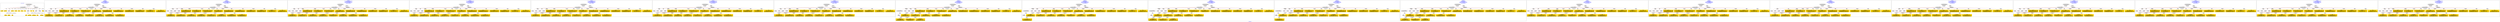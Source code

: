 digraph n0 {
fontcolor="blue"
remincross="true"
label="s06-npg.json"
subgraph cluster_0 {
label="1-correct model"
n2[style="filled",color="white",fillcolor="lightgray",label="CulturalHeritageObject1"];
n3[shape="plaintext",style="filled",fillcolor="gold",label="Copyright"];
n4[shape="plaintext",style="filled",fillcolor="gold",label="DateOfWork"];
n5[style="filled",color="white",fillcolor="lightgray",label="Person1"];
n6[shape="plaintext",style="filled",fillcolor="gold",label="Description"];
n7[shape="plaintext",style="filled",fillcolor="gold",label="Dimension"];
n8[shape="plaintext",style="filled",fillcolor="gold",label="Medium"];
n9[shape="plaintext",style="filled",fillcolor="gold",label="CreditLine"];
n10[shape="plaintext",style="filled",fillcolor="gold",label="Owner"];
n11[style="filled",color="white",fillcolor="lightgray",label="Concept2"];
n12[shape="plaintext",style="filled",fillcolor="gold",label="Title"];
n13[shape="plaintext",style="filled",fillcolor="gold",label="Ref"];
n14[style="filled",color="white",fillcolor="lightgray",label="Person2"];
n15[style="filled",color="white",fillcolor="lightgray",label="Concept1"];
n16[shape="plaintext",style="filled",fillcolor="gold",label="birthDate"];
n17[shape="plaintext",style="filled",fillcolor="gold",label="deathDate"];
n18[shape="plaintext",style="filled",fillcolor="gold",label="Artist"];
n19[shape="plaintext",style="filled",fillcolor="gold",label="sitterBirthDate"];
n20[shape="plaintext",style="filled",fillcolor="gold",label="sitterDeathDate"];
n21[shape="plaintext",style="filled",fillcolor="gold",label="values"];
n22[style="filled",color="white",fillcolor="lightgray",label="EuropeanaAggregation1"];
n23[style="filled",color="white",fillcolor="lightgray",label="WebResource1"];
n24[shape="plaintext",style="filled",fillcolor="gold",label="Image"];
n25[shape="plaintext",style="filled",fillcolor="gold",label="Classification"];
n26[shape="plaintext",style="filled",fillcolor="gold",label="values"];
}
subgraph cluster_1 {
label="candidate 0\nlink coherence:1.0\nnode coherence:1.0\nconfidence:0.5844532326219519\nmapping score:0.6392621886517617\ncost:23.9994\n-precision:0.92-recall:0.92"
n28[style="filled",color="white",fillcolor="lightgray",label="CulturalHeritageObject1"];
n29[style="filled",color="white",fillcolor="lightgray",label="Person1"];
n30[style="filled",color="white",fillcolor="lightgray",label="Person2"];
n31[style="filled",color="white",fillcolor="lightgray",label="Concept1"];
n32[style="filled",color="white",fillcolor="lightgray",label="Concept2"];
n33[style="filled",color="white",fillcolor="lightgray",label="EuropeanaAggregation1"];
n34[style="filled",color="white",fillcolor="lightgray",label="WebResource1"];
n35[shape="plaintext",style="filled",fillcolor="gold",label="CreditLine\n[CulturalHeritageObject,rightsHolder,0.563]\n[CulturalHeritageObject,provenance,0.295]\n[CulturalHeritageObject,description,0.073]\n[Person,biographicalInformation,0.069]"];
n36[shape="plaintext",style="filled",fillcolor="gold",label="deathDate\n[Person,dateOfDeath,0.431]\n[Person,dateOfBirth,0.319]\n[CulturalHeritageObject,created,0.184]\n[CulturalHeritageObject,title,0.066]"];
n37[shape="plaintext",style="filled",fillcolor="gold",label="Medium\n[CulturalHeritageObject,medium,0.826]\n[CulturalHeritageObject,description,0.062]\n[Concept,prefLabel,0.057]\n[Person,biographicalInformation,0.054]"];
n38[shape="plaintext",style="filled",fillcolor="gold",label="values\n[Concept,prefLabel,0.573]\n[CulturalHeritageObject,description,0.217]\n[Person,biographicalInformation,0.116]\n[CulturalHeritageObject,title,0.093]"];
n39[shape="plaintext",style="filled",fillcolor="gold",label="Ref\n[CulturalHeritageObject,accessionNumber,0.99]\n[CulturalHeritageObject,extent,0.004]\n[CulturalHeritageObject,provenance,0.003]\n[WebResource,classLink,0.003]"];
n40[shape="plaintext",style="filled",fillcolor="gold",label="sitterBirthDate\n[Person,dateOfBirth,0.488]\n[Person,dateOfDeath,0.339]\n[CulturalHeritageObject,created,0.118]\n[CulturalHeritageObject,title,0.054]"];
n41[shape="plaintext",style="filled",fillcolor="gold",label="values\n[Person,nameOfThePerson,0.537]\n[CulturalHeritageObject,provenance,0.17]\n[CulturalHeritageObject,title,0.161]\n[Document,classLink,0.132]"];
n42[shape="plaintext",style="filled",fillcolor="gold",label="Title\n[Person,nameOfThePerson,0.435]\n[CulturalHeritageObject,title,0.232]\n[CulturalHeritageObject,provenance,0.182]\n[CulturalHeritageObject,description,0.151]"];
n43[shape="plaintext",style="filled",fillcolor="gold",label="Artist\n[Person,nameOfThePerson,0.597]\n[CulturalHeritageObject,provenance,0.153]\n[Document,classLink,0.145]\n[CulturalHeritageObject,description,0.106]"];
n44[shape="plaintext",style="filled",fillcolor="gold",label="Owner\n[CulturalHeritageObject,rightsHolder,0.802]\n[CulturalHeritageObject,provenance,0.13]\n[Person,biographicalInformation,0.036]\n[CulturalHeritageObject,description,0.032]"];
n45[shape="plaintext",style="filled",fillcolor="gold",label="Image\n[WebResource,classLink,0.88]\n[Document,classLink,0.108]\n[CulturalHeritageObject,medium,0.008]\n[CulturalHeritageObject,description,0.003]"];
n46[shape="plaintext",style="filled",fillcolor="gold",label="birthDate\n[Person,dateOfBirth,0.481]\n[Person,dateOfDeath,0.308]\n[CulturalHeritageObject,created,0.149]\n[CulturalHeritageObject,description,0.063]"];
n47[shape="plaintext",style="filled",fillcolor="gold",label="sitterDeathDate\n[Person,dateOfDeath,0.425]\n[Person,dateOfBirth,0.371]\n[CulturalHeritageObject,created,0.144]\n[CulturalHeritageObject,description,0.06]"];
n48[shape="plaintext",style="filled",fillcolor="gold",label="Dimension\n[CulturalHeritageObject,extent,0.709]\n[CulturalHeritageObject,accessionNumber,0.121]\n[CulturalHeritageObject,description,0.087]\n[CulturalHeritageObject,medium,0.083]"];
n49[shape="plaintext",style="filled",fillcolor="gold",label="Copyright\n[CulturalHeritageObject,rights,0.895]\n[CulturalHeritageObject,provenance,0.049]\n[Person,nameOfThePerson,0.033]\n[CulturalHeritageObject,description,0.022]"];
n50[shape="plaintext",style="filled",fillcolor="gold",label="Classification\n[Concept,prefLabel,0.596]\n[Person,biographicalInformation,0.21]\n[CulturalHeritageObject,description,0.12]\n[CulturalHeritageObject,title,0.074]"];
n51[shape="plaintext",style="filled",fillcolor="gold",label="Description\n[Person,biographicalInformation,0.409]\n[CulturalHeritageObject,description,0.368]\n[CulturalHeritageObject,title,0.152]\n[CulturalHeritageObject,provenance,0.071]"];
n52[shape="plaintext",style="filled",fillcolor="gold",label="DateOfWork\n[CulturalHeritageObject,created,0.395]\n[Person,dateOfBirth,0.294]\n[Person,dateOfDeath,0.261]\n[CulturalHeritageObject,provenance,0.051]"];
}
subgraph cluster_2 {
label="candidate 1\nlink coherence:1.0\nnode coherence:1.0\nconfidence:0.574848308500924\nmapping score:0.6360605472780858\ncost:23.9994\n-precision:0.79-recall:0.79"
n54[style="filled",color="white",fillcolor="lightgray",label="CulturalHeritageObject1"];
n55[style="filled",color="white",fillcolor="lightgray",label="Person1"];
n56[style="filled",color="white",fillcolor="lightgray",label="Person2"];
n57[style="filled",color="white",fillcolor="lightgray",label="Concept1"];
n58[style="filled",color="white",fillcolor="lightgray",label="Concept2"];
n59[style="filled",color="white",fillcolor="lightgray",label="EuropeanaAggregation1"];
n60[style="filled",color="white",fillcolor="lightgray",label="WebResource1"];
n61[shape="plaintext",style="filled",fillcolor="gold",label="CreditLine\n[CulturalHeritageObject,rightsHolder,0.563]\n[CulturalHeritageObject,provenance,0.295]\n[CulturalHeritageObject,description,0.073]\n[Person,biographicalInformation,0.069]"];
n62[shape="plaintext",style="filled",fillcolor="gold",label="deathDate\n[Person,dateOfDeath,0.431]\n[Person,dateOfBirth,0.319]\n[CulturalHeritageObject,created,0.184]\n[CulturalHeritageObject,title,0.066]"];
n63[shape="plaintext",style="filled",fillcolor="gold",label="Medium\n[CulturalHeritageObject,medium,0.826]\n[CulturalHeritageObject,description,0.062]\n[Concept,prefLabel,0.057]\n[Person,biographicalInformation,0.054]"];
n64[shape="plaintext",style="filled",fillcolor="gold",label="values\n[Concept,prefLabel,0.573]\n[CulturalHeritageObject,description,0.217]\n[Person,biographicalInformation,0.116]\n[CulturalHeritageObject,title,0.093]"];
n65[shape="plaintext",style="filled",fillcolor="gold",label="Ref\n[CulturalHeritageObject,accessionNumber,0.99]\n[CulturalHeritageObject,extent,0.004]\n[CulturalHeritageObject,provenance,0.003]\n[WebResource,classLink,0.003]"];
n66[shape="plaintext",style="filled",fillcolor="gold",label="sitterBirthDate\n[Person,dateOfBirth,0.488]\n[Person,dateOfDeath,0.339]\n[CulturalHeritageObject,created,0.118]\n[CulturalHeritageObject,title,0.054]"];
n67[shape="plaintext",style="filled",fillcolor="gold",label="Artist\n[Person,nameOfThePerson,0.597]\n[CulturalHeritageObject,provenance,0.153]\n[Document,classLink,0.145]\n[CulturalHeritageObject,description,0.106]"];
n68[shape="plaintext",style="filled",fillcolor="gold",label="values\n[Person,nameOfThePerson,0.537]\n[CulturalHeritageObject,provenance,0.17]\n[CulturalHeritageObject,title,0.161]\n[Document,classLink,0.132]"];
n69[shape="plaintext",style="filled",fillcolor="gold",label="Title\n[Person,nameOfThePerson,0.435]\n[CulturalHeritageObject,title,0.232]\n[CulturalHeritageObject,provenance,0.182]\n[CulturalHeritageObject,description,0.151]"];
n70[shape="plaintext",style="filled",fillcolor="gold",label="Owner\n[CulturalHeritageObject,rightsHolder,0.802]\n[CulturalHeritageObject,provenance,0.13]\n[Person,biographicalInformation,0.036]\n[CulturalHeritageObject,description,0.032]"];
n71[shape="plaintext",style="filled",fillcolor="gold",label="Image\n[WebResource,classLink,0.88]\n[Document,classLink,0.108]\n[CulturalHeritageObject,medium,0.008]\n[CulturalHeritageObject,description,0.003]"];
n72[shape="plaintext",style="filled",fillcolor="gold",label="birthDate\n[Person,dateOfBirth,0.481]\n[Person,dateOfDeath,0.308]\n[CulturalHeritageObject,created,0.149]\n[CulturalHeritageObject,description,0.063]"];
n73[shape="plaintext",style="filled",fillcolor="gold",label="sitterDeathDate\n[Person,dateOfDeath,0.425]\n[Person,dateOfBirth,0.371]\n[CulturalHeritageObject,created,0.144]\n[CulturalHeritageObject,description,0.06]"];
n74[shape="plaintext",style="filled",fillcolor="gold",label="Dimension\n[CulturalHeritageObject,extent,0.709]\n[CulturalHeritageObject,accessionNumber,0.121]\n[CulturalHeritageObject,description,0.087]\n[CulturalHeritageObject,medium,0.083]"];
n75[shape="plaintext",style="filled",fillcolor="gold",label="Copyright\n[CulturalHeritageObject,rights,0.895]\n[CulturalHeritageObject,provenance,0.049]\n[Person,nameOfThePerson,0.033]\n[CulturalHeritageObject,description,0.022]"];
n76[shape="plaintext",style="filled",fillcolor="gold",label="Classification\n[Concept,prefLabel,0.596]\n[Person,biographicalInformation,0.21]\n[CulturalHeritageObject,description,0.12]\n[CulturalHeritageObject,title,0.074]"];
n77[shape="plaintext",style="filled",fillcolor="gold",label="Description\n[Person,biographicalInformation,0.409]\n[CulturalHeritageObject,description,0.368]\n[CulturalHeritageObject,title,0.152]\n[CulturalHeritageObject,provenance,0.071]"];
n78[shape="plaintext",style="filled",fillcolor="gold",label="DateOfWork\n[CulturalHeritageObject,created,0.395]\n[Person,dateOfBirth,0.294]\n[Person,dateOfDeath,0.261]\n[CulturalHeritageObject,provenance,0.051]"];
}
subgraph cluster_3 {
label="candidate 10\nlink coherence:0.9583333333333334\nnode coherence:1.0\nconfidence:0.5731716893761177\nmapping score:0.6355016742364837\ncost:123.009562\n-precision:0.83-recall:0.83"
n80[style="filled",color="white",fillcolor="lightgray",label="CulturalHeritageObject1"];
n81[style="filled",color="white",fillcolor="lightgray",label="Person1"];
n82[style="filled",color="white",fillcolor="lightgray",label="Person2"];
n83[style="filled",color="white",fillcolor="lightgray",label="Concept1"];
n84[style="filled",color="white",fillcolor="lightgray",label="Concept2"];
n85[style="filled",color="white",fillcolor="lightgray",label="EuropeanaAggregation1"];
n86[style="filled",color="white",fillcolor="lightgray",label="WebResource1"];
n87[shape="plaintext",style="filled",fillcolor="gold",label="CreditLine\n[CulturalHeritageObject,rightsHolder,0.563]\n[CulturalHeritageObject,provenance,0.295]\n[CulturalHeritageObject,description,0.073]\n[Person,biographicalInformation,0.069]"];
n88[shape="plaintext",style="filled",fillcolor="gold",label="deathDate\n[Person,dateOfDeath,0.431]\n[Person,dateOfBirth,0.319]\n[CulturalHeritageObject,created,0.184]\n[CulturalHeritageObject,title,0.066]"];
n89[shape="plaintext",style="filled",fillcolor="gold",label="Medium\n[CulturalHeritageObject,medium,0.826]\n[CulturalHeritageObject,description,0.062]\n[Concept,prefLabel,0.057]\n[Person,biographicalInformation,0.054]"];
n90[shape="plaintext",style="filled",fillcolor="gold",label="values\n[Concept,prefLabel,0.573]\n[CulturalHeritageObject,description,0.217]\n[Person,biographicalInformation,0.116]\n[CulturalHeritageObject,title,0.093]"];
n91[shape="plaintext",style="filled",fillcolor="gold",label="sitterDeathDate\n[Person,dateOfDeath,0.425]\n[Person,dateOfBirth,0.371]\n[CulturalHeritageObject,created,0.144]\n[CulturalHeritageObject,description,0.06]"];
n92[shape="plaintext",style="filled",fillcolor="gold",label="Ref\n[CulturalHeritageObject,accessionNumber,0.99]\n[CulturalHeritageObject,extent,0.004]\n[CulturalHeritageObject,provenance,0.003]\n[WebResource,classLink,0.003]"];
n93[shape="plaintext",style="filled",fillcolor="gold",label="values\n[Person,nameOfThePerson,0.537]\n[CulturalHeritageObject,provenance,0.17]\n[CulturalHeritageObject,title,0.161]\n[Document,classLink,0.132]"];
n94[shape="plaintext",style="filled",fillcolor="gold",label="Title\n[Person,nameOfThePerson,0.435]\n[CulturalHeritageObject,title,0.232]\n[CulturalHeritageObject,provenance,0.182]\n[CulturalHeritageObject,description,0.151]"];
n95[shape="plaintext",style="filled",fillcolor="gold",label="Artist\n[Person,nameOfThePerson,0.597]\n[CulturalHeritageObject,provenance,0.153]\n[Document,classLink,0.145]\n[CulturalHeritageObject,description,0.106]"];
n96[shape="plaintext",style="filled",fillcolor="gold",label="Owner\n[CulturalHeritageObject,rightsHolder,0.802]\n[CulturalHeritageObject,provenance,0.13]\n[Person,biographicalInformation,0.036]\n[CulturalHeritageObject,description,0.032]"];
n97[shape="plaintext",style="filled",fillcolor="gold",label="Image\n[WebResource,classLink,0.88]\n[Document,classLink,0.108]\n[CulturalHeritageObject,medium,0.008]\n[CulturalHeritageObject,description,0.003]"];
n98[shape="plaintext",style="filled",fillcolor="gold",label="birthDate\n[Person,dateOfBirth,0.481]\n[Person,dateOfDeath,0.308]\n[CulturalHeritageObject,created,0.149]\n[CulturalHeritageObject,description,0.063]"];
n99[shape="plaintext",style="filled",fillcolor="gold",label="sitterBirthDate\n[Person,dateOfBirth,0.488]\n[Person,dateOfDeath,0.339]\n[CulturalHeritageObject,created,0.118]\n[CulturalHeritageObject,title,0.054]"];
n100[shape="plaintext",style="filled",fillcolor="gold",label="Dimension\n[CulturalHeritageObject,extent,0.709]\n[CulturalHeritageObject,accessionNumber,0.121]\n[CulturalHeritageObject,description,0.087]\n[CulturalHeritageObject,medium,0.083]"];
n101[shape="plaintext",style="filled",fillcolor="gold",label="Copyright\n[CulturalHeritageObject,rights,0.895]\n[CulturalHeritageObject,provenance,0.049]\n[Person,nameOfThePerson,0.033]\n[CulturalHeritageObject,description,0.022]"];
n102[shape="plaintext",style="filled",fillcolor="gold",label="Classification\n[Concept,prefLabel,0.596]\n[Person,biographicalInformation,0.21]\n[CulturalHeritageObject,description,0.12]\n[CulturalHeritageObject,title,0.074]"];
n103[shape="plaintext",style="filled",fillcolor="gold",label="Description\n[Person,biographicalInformation,0.409]\n[CulturalHeritageObject,description,0.368]\n[CulturalHeritageObject,title,0.152]\n[CulturalHeritageObject,provenance,0.071]"];
n104[shape="plaintext",style="filled",fillcolor="gold",label="DateOfWork\n[CulturalHeritageObject,created,0.395]\n[Person,dateOfBirth,0.294]\n[Person,dateOfDeath,0.261]\n[CulturalHeritageObject,provenance,0.051]"];
}
subgraph cluster_4 {
label="candidate 11\nlink coherence:0.9583333333333334\nnode coherence:1.0\nconfidence:0.5635667652550898\nmapping score:0.6323000328628077\ncost:23.99941\n-precision:0.75-recall:0.75"
n106[style="filled",color="white",fillcolor="lightgray",label="CulturalHeritageObject1"];
n107[style="filled",color="white",fillcolor="lightgray",label="Person1"];
n108[style="filled",color="white",fillcolor="lightgray",label="Person2"];
n109[style="filled",color="white",fillcolor="lightgray",label="Concept1"];
n110[style="filled",color="white",fillcolor="lightgray",label="Concept2"];
n111[style="filled",color="white",fillcolor="lightgray",label="EuropeanaAggregation1"];
n112[style="filled",color="white",fillcolor="lightgray",label="WebResource1"];
n113[shape="plaintext",style="filled",fillcolor="gold",label="CreditLine\n[CulturalHeritageObject,rightsHolder,0.563]\n[CulturalHeritageObject,provenance,0.295]\n[CulturalHeritageObject,description,0.073]\n[Person,biographicalInformation,0.069]"];
n114[shape="plaintext",style="filled",fillcolor="gold",label="deathDate\n[Person,dateOfDeath,0.431]\n[Person,dateOfBirth,0.319]\n[CulturalHeritageObject,created,0.184]\n[CulturalHeritageObject,title,0.066]"];
n115[shape="plaintext",style="filled",fillcolor="gold",label="Medium\n[CulturalHeritageObject,medium,0.826]\n[CulturalHeritageObject,description,0.062]\n[Concept,prefLabel,0.057]\n[Person,biographicalInformation,0.054]"];
n116[shape="plaintext",style="filled",fillcolor="gold",label="values\n[Concept,prefLabel,0.573]\n[CulturalHeritageObject,description,0.217]\n[Person,biographicalInformation,0.116]\n[CulturalHeritageObject,title,0.093]"];
n117[shape="plaintext",style="filled",fillcolor="gold",label="sitterDeathDate\n[Person,dateOfDeath,0.425]\n[Person,dateOfBirth,0.371]\n[CulturalHeritageObject,created,0.144]\n[CulturalHeritageObject,description,0.06]"];
n118[shape="plaintext",style="filled",fillcolor="gold",label="Ref\n[CulturalHeritageObject,accessionNumber,0.99]\n[CulturalHeritageObject,extent,0.004]\n[CulturalHeritageObject,provenance,0.003]\n[WebResource,classLink,0.003]"];
n119[shape="plaintext",style="filled",fillcolor="gold",label="Artist\n[Person,nameOfThePerson,0.597]\n[CulturalHeritageObject,provenance,0.153]\n[Document,classLink,0.145]\n[CulturalHeritageObject,description,0.106]"];
n120[shape="plaintext",style="filled",fillcolor="gold",label="values\n[Person,nameOfThePerson,0.537]\n[CulturalHeritageObject,provenance,0.17]\n[CulturalHeritageObject,title,0.161]\n[Document,classLink,0.132]"];
n121[shape="plaintext",style="filled",fillcolor="gold",label="Title\n[Person,nameOfThePerson,0.435]\n[CulturalHeritageObject,title,0.232]\n[CulturalHeritageObject,provenance,0.182]\n[CulturalHeritageObject,description,0.151]"];
n122[shape="plaintext",style="filled",fillcolor="gold",label="Owner\n[CulturalHeritageObject,rightsHolder,0.802]\n[CulturalHeritageObject,provenance,0.13]\n[Person,biographicalInformation,0.036]\n[CulturalHeritageObject,description,0.032]"];
n123[shape="plaintext",style="filled",fillcolor="gold",label="Image\n[WebResource,classLink,0.88]\n[Document,classLink,0.108]\n[CulturalHeritageObject,medium,0.008]\n[CulturalHeritageObject,description,0.003]"];
n124[shape="plaintext",style="filled",fillcolor="gold",label="birthDate\n[Person,dateOfBirth,0.481]\n[Person,dateOfDeath,0.308]\n[CulturalHeritageObject,created,0.149]\n[CulturalHeritageObject,description,0.063]"];
n125[shape="plaintext",style="filled",fillcolor="gold",label="sitterBirthDate\n[Person,dateOfBirth,0.488]\n[Person,dateOfDeath,0.339]\n[CulturalHeritageObject,created,0.118]\n[CulturalHeritageObject,title,0.054]"];
n126[shape="plaintext",style="filled",fillcolor="gold",label="Dimension\n[CulturalHeritageObject,extent,0.709]\n[CulturalHeritageObject,accessionNumber,0.121]\n[CulturalHeritageObject,description,0.087]\n[CulturalHeritageObject,medium,0.083]"];
n127[shape="plaintext",style="filled",fillcolor="gold",label="Copyright\n[CulturalHeritageObject,rights,0.895]\n[CulturalHeritageObject,provenance,0.049]\n[Person,nameOfThePerson,0.033]\n[CulturalHeritageObject,description,0.022]"];
n128[shape="plaintext",style="filled",fillcolor="gold",label="Classification\n[Concept,prefLabel,0.596]\n[Person,biographicalInformation,0.21]\n[CulturalHeritageObject,description,0.12]\n[CulturalHeritageObject,title,0.074]"];
n129[shape="plaintext",style="filled",fillcolor="gold",label="Description\n[Person,biographicalInformation,0.409]\n[CulturalHeritageObject,description,0.368]\n[CulturalHeritageObject,title,0.152]\n[CulturalHeritageObject,provenance,0.071]"];
n130[shape="plaintext",style="filled",fillcolor="gold",label="DateOfWork\n[CulturalHeritageObject,created,0.395]\n[Person,dateOfBirth,0.294]\n[Person,dateOfDeath,0.261]\n[CulturalHeritageObject,provenance,0.051]"];
}
subgraph cluster_5 {
label="candidate 12\nlink coherence:0.9583333333333334\nnode coherence:1.0\nconfidence:0.5635667652550898\nmapping score:0.6323000328628077\ncost:123.009562\n-precision:0.71-recall:0.71"
n132[style="filled",color="white",fillcolor="lightgray",label="CulturalHeritageObject1"];
n133[style="filled",color="white",fillcolor="lightgray",label="Person1"];
n134[style="filled",color="white",fillcolor="lightgray",label="Person2"];
n135[style="filled",color="white",fillcolor="lightgray",label="Concept1"];
n136[style="filled",color="white",fillcolor="lightgray",label="Concept2"];
n137[style="filled",color="white",fillcolor="lightgray",label="EuropeanaAggregation1"];
n138[style="filled",color="white",fillcolor="lightgray",label="WebResource1"];
n139[shape="plaintext",style="filled",fillcolor="gold",label="CreditLine\n[CulturalHeritageObject,rightsHolder,0.563]\n[CulturalHeritageObject,provenance,0.295]\n[CulturalHeritageObject,description,0.073]\n[Person,biographicalInformation,0.069]"];
n140[shape="plaintext",style="filled",fillcolor="gold",label="deathDate\n[Person,dateOfDeath,0.431]\n[Person,dateOfBirth,0.319]\n[CulturalHeritageObject,created,0.184]\n[CulturalHeritageObject,title,0.066]"];
n141[shape="plaintext",style="filled",fillcolor="gold",label="Medium\n[CulturalHeritageObject,medium,0.826]\n[CulturalHeritageObject,description,0.062]\n[Concept,prefLabel,0.057]\n[Person,biographicalInformation,0.054]"];
n142[shape="plaintext",style="filled",fillcolor="gold",label="values\n[Concept,prefLabel,0.573]\n[CulturalHeritageObject,description,0.217]\n[Person,biographicalInformation,0.116]\n[CulturalHeritageObject,title,0.093]"];
n143[shape="plaintext",style="filled",fillcolor="gold",label="sitterDeathDate\n[Person,dateOfDeath,0.425]\n[Person,dateOfBirth,0.371]\n[CulturalHeritageObject,created,0.144]\n[CulturalHeritageObject,description,0.06]"];
n144[shape="plaintext",style="filled",fillcolor="gold",label="Ref\n[CulturalHeritageObject,accessionNumber,0.99]\n[CulturalHeritageObject,extent,0.004]\n[CulturalHeritageObject,provenance,0.003]\n[WebResource,classLink,0.003]"];
n145[shape="plaintext",style="filled",fillcolor="gold",label="Artist\n[Person,nameOfThePerson,0.597]\n[CulturalHeritageObject,provenance,0.153]\n[Document,classLink,0.145]\n[CulturalHeritageObject,description,0.106]"];
n146[shape="plaintext",style="filled",fillcolor="gold",label="values\n[Person,nameOfThePerson,0.537]\n[CulturalHeritageObject,provenance,0.17]\n[CulturalHeritageObject,title,0.161]\n[Document,classLink,0.132]"];
n147[shape="plaintext",style="filled",fillcolor="gold",label="Title\n[Person,nameOfThePerson,0.435]\n[CulturalHeritageObject,title,0.232]\n[CulturalHeritageObject,provenance,0.182]\n[CulturalHeritageObject,description,0.151]"];
n148[shape="plaintext",style="filled",fillcolor="gold",label="Owner\n[CulturalHeritageObject,rightsHolder,0.802]\n[CulturalHeritageObject,provenance,0.13]\n[Person,biographicalInformation,0.036]\n[CulturalHeritageObject,description,0.032]"];
n149[shape="plaintext",style="filled",fillcolor="gold",label="Image\n[WebResource,classLink,0.88]\n[Document,classLink,0.108]\n[CulturalHeritageObject,medium,0.008]\n[CulturalHeritageObject,description,0.003]"];
n150[shape="plaintext",style="filled",fillcolor="gold",label="birthDate\n[Person,dateOfBirth,0.481]\n[Person,dateOfDeath,0.308]\n[CulturalHeritageObject,created,0.149]\n[CulturalHeritageObject,description,0.063]"];
n151[shape="plaintext",style="filled",fillcolor="gold",label="sitterBirthDate\n[Person,dateOfBirth,0.488]\n[Person,dateOfDeath,0.339]\n[CulturalHeritageObject,created,0.118]\n[CulturalHeritageObject,title,0.054]"];
n152[shape="plaintext",style="filled",fillcolor="gold",label="Dimension\n[CulturalHeritageObject,extent,0.709]\n[CulturalHeritageObject,accessionNumber,0.121]\n[CulturalHeritageObject,description,0.087]\n[CulturalHeritageObject,medium,0.083]"];
n153[shape="plaintext",style="filled",fillcolor="gold",label="Copyright\n[CulturalHeritageObject,rights,0.895]\n[CulturalHeritageObject,provenance,0.049]\n[Person,nameOfThePerson,0.033]\n[CulturalHeritageObject,description,0.022]"];
n154[shape="plaintext",style="filled",fillcolor="gold",label="Classification\n[Concept,prefLabel,0.596]\n[Person,biographicalInformation,0.21]\n[CulturalHeritageObject,description,0.12]\n[CulturalHeritageObject,title,0.074]"];
n155[shape="plaintext",style="filled",fillcolor="gold",label="Description\n[Person,biographicalInformation,0.409]\n[CulturalHeritageObject,description,0.368]\n[CulturalHeritageObject,title,0.152]\n[CulturalHeritageObject,provenance,0.071]"];
n156[shape="plaintext",style="filled",fillcolor="gold",label="DateOfWork\n[CulturalHeritageObject,created,0.395]\n[Person,dateOfBirth,0.294]\n[Person,dateOfDeath,0.261]\n[CulturalHeritageObject,provenance,0.051]"];
}
subgraph cluster_6 {
label="candidate 13\nlink coherence:0.9583333333333334\nnode coherence:1.0\nconfidence:0.5590444625441585\nmapping score:0.6307925986258306\ncost:23.99941\n-precision:0.75-recall:0.75"
n158[style="filled",color="white",fillcolor="lightgray",label="CulturalHeritageObject1"];
n159[style="filled",color="white",fillcolor="lightgray",label="Person1"];
n160[style="filled",color="white",fillcolor="lightgray",label="Person2"];
n161[style="filled",color="white",fillcolor="lightgray",label="Concept1"];
n162[style="filled",color="white",fillcolor="lightgray",label="Concept2"];
n163[style="filled",color="white",fillcolor="lightgray",label="EuropeanaAggregation1"];
n164[style="filled",color="white",fillcolor="lightgray",label="WebResource1"];
n165[shape="plaintext",style="filled",fillcolor="gold",label="CreditLine\n[CulturalHeritageObject,rightsHolder,0.563]\n[CulturalHeritageObject,provenance,0.295]\n[CulturalHeritageObject,description,0.073]\n[Person,biographicalInformation,0.069]"];
n166[shape="plaintext",style="filled",fillcolor="gold",label="birthDate\n[Person,dateOfBirth,0.481]\n[Person,dateOfDeath,0.308]\n[CulturalHeritageObject,created,0.149]\n[CulturalHeritageObject,description,0.063]"];
n167[shape="plaintext",style="filled",fillcolor="gold",label="Medium\n[CulturalHeritageObject,medium,0.826]\n[CulturalHeritageObject,description,0.062]\n[Concept,prefLabel,0.057]\n[Person,biographicalInformation,0.054]"];
n168[shape="plaintext",style="filled",fillcolor="gold",label="values\n[Concept,prefLabel,0.573]\n[CulturalHeritageObject,description,0.217]\n[Person,biographicalInformation,0.116]\n[CulturalHeritageObject,title,0.093]"];
n169[shape="plaintext",style="filled",fillcolor="gold",label="Ref\n[CulturalHeritageObject,accessionNumber,0.99]\n[CulturalHeritageObject,extent,0.004]\n[CulturalHeritageObject,provenance,0.003]\n[WebResource,classLink,0.003]"];
n170[shape="plaintext",style="filled",fillcolor="gold",label="sitterBirthDate\n[Person,dateOfBirth,0.488]\n[Person,dateOfDeath,0.339]\n[CulturalHeritageObject,created,0.118]\n[CulturalHeritageObject,title,0.054]"];
n171[shape="plaintext",style="filled",fillcolor="gold",label="Artist\n[Person,nameOfThePerson,0.597]\n[CulturalHeritageObject,provenance,0.153]\n[Document,classLink,0.145]\n[CulturalHeritageObject,description,0.106]"];
n172[shape="plaintext",style="filled",fillcolor="gold",label="values\n[Person,nameOfThePerson,0.537]\n[CulturalHeritageObject,provenance,0.17]\n[CulturalHeritageObject,title,0.161]\n[Document,classLink,0.132]"];
n173[shape="plaintext",style="filled",fillcolor="gold",label="Title\n[Person,nameOfThePerson,0.435]\n[CulturalHeritageObject,title,0.232]\n[CulturalHeritageObject,provenance,0.182]\n[CulturalHeritageObject,description,0.151]"];
n174[shape="plaintext",style="filled",fillcolor="gold",label="Owner\n[CulturalHeritageObject,rightsHolder,0.802]\n[CulturalHeritageObject,provenance,0.13]\n[Person,biographicalInformation,0.036]\n[CulturalHeritageObject,description,0.032]"];
n175[shape="plaintext",style="filled",fillcolor="gold",label="Image\n[WebResource,classLink,0.88]\n[Document,classLink,0.108]\n[CulturalHeritageObject,medium,0.008]\n[CulturalHeritageObject,description,0.003]"];
n176[shape="plaintext",style="filled",fillcolor="gold",label="deathDate\n[Person,dateOfDeath,0.431]\n[Person,dateOfBirth,0.319]\n[CulturalHeritageObject,created,0.184]\n[CulturalHeritageObject,title,0.066]"];
n177[shape="plaintext",style="filled",fillcolor="gold",label="sitterDeathDate\n[Person,dateOfDeath,0.425]\n[Person,dateOfBirth,0.371]\n[CulturalHeritageObject,created,0.144]\n[CulturalHeritageObject,description,0.06]"];
n178[shape="plaintext",style="filled",fillcolor="gold",label="Dimension\n[CulturalHeritageObject,extent,0.709]\n[CulturalHeritageObject,accessionNumber,0.121]\n[CulturalHeritageObject,description,0.087]\n[CulturalHeritageObject,medium,0.083]"];
n179[shape="plaintext",style="filled",fillcolor="gold",label="Copyright\n[CulturalHeritageObject,rights,0.895]\n[CulturalHeritageObject,provenance,0.049]\n[Person,nameOfThePerson,0.033]\n[CulturalHeritageObject,description,0.022]"];
n180[shape="plaintext",style="filled",fillcolor="gold",label="Classification\n[Concept,prefLabel,0.596]\n[Person,biographicalInformation,0.21]\n[CulturalHeritageObject,description,0.12]\n[CulturalHeritageObject,title,0.074]"];
n181[shape="plaintext",style="filled",fillcolor="gold",label="Description\n[Person,biographicalInformation,0.409]\n[CulturalHeritageObject,description,0.368]\n[CulturalHeritageObject,title,0.152]\n[CulturalHeritageObject,provenance,0.071]"];
n182[shape="plaintext",style="filled",fillcolor="gold",label="DateOfWork\n[CulturalHeritageObject,created,0.395]\n[Person,dateOfBirth,0.294]\n[Person,dateOfDeath,0.261]\n[CulturalHeritageObject,provenance,0.051]"];
}
subgraph cluster_7 {
label="candidate 14\nlink coherence:0.9583333333333334\nnode coherence:1.0\nconfidence:0.5590444625441585\nmapping score:0.6307925986258306\ncost:123.009562\n-precision:0.71-recall:0.71"
n184[style="filled",color="white",fillcolor="lightgray",label="CulturalHeritageObject1"];
n185[style="filled",color="white",fillcolor="lightgray",label="Person1"];
n186[style="filled",color="white",fillcolor="lightgray",label="Person2"];
n187[style="filled",color="white",fillcolor="lightgray",label="Concept1"];
n188[style="filled",color="white",fillcolor="lightgray",label="Concept2"];
n189[style="filled",color="white",fillcolor="lightgray",label="EuropeanaAggregation1"];
n190[style="filled",color="white",fillcolor="lightgray",label="WebResource1"];
n191[shape="plaintext",style="filled",fillcolor="gold",label="CreditLine\n[CulturalHeritageObject,rightsHolder,0.563]\n[CulturalHeritageObject,provenance,0.295]\n[CulturalHeritageObject,description,0.073]\n[Person,biographicalInformation,0.069]"];
n192[shape="plaintext",style="filled",fillcolor="gold",label="birthDate\n[Person,dateOfBirth,0.481]\n[Person,dateOfDeath,0.308]\n[CulturalHeritageObject,created,0.149]\n[CulturalHeritageObject,description,0.063]"];
n193[shape="plaintext",style="filled",fillcolor="gold",label="Medium\n[CulturalHeritageObject,medium,0.826]\n[CulturalHeritageObject,description,0.062]\n[Concept,prefLabel,0.057]\n[Person,biographicalInformation,0.054]"];
n194[shape="plaintext",style="filled",fillcolor="gold",label="values\n[Concept,prefLabel,0.573]\n[CulturalHeritageObject,description,0.217]\n[Person,biographicalInformation,0.116]\n[CulturalHeritageObject,title,0.093]"];
n195[shape="plaintext",style="filled",fillcolor="gold",label="Ref\n[CulturalHeritageObject,accessionNumber,0.99]\n[CulturalHeritageObject,extent,0.004]\n[CulturalHeritageObject,provenance,0.003]\n[WebResource,classLink,0.003]"];
n196[shape="plaintext",style="filled",fillcolor="gold",label="sitterBirthDate\n[Person,dateOfBirth,0.488]\n[Person,dateOfDeath,0.339]\n[CulturalHeritageObject,created,0.118]\n[CulturalHeritageObject,title,0.054]"];
n197[shape="plaintext",style="filled",fillcolor="gold",label="Artist\n[Person,nameOfThePerson,0.597]\n[CulturalHeritageObject,provenance,0.153]\n[Document,classLink,0.145]\n[CulturalHeritageObject,description,0.106]"];
n198[shape="plaintext",style="filled",fillcolor="gold",label="values\n[Person,nameOfThePerson,0.537]\n[CulturalHeritageObject,provenance,0.17]\n[CulturalHeritageObject,title,0.161]\n[Document,classLink,0.132]"];
n199[shape="plaintext",style="filled",fillcolor="gold",label="Title\n[Person,nameOfThePerson,0.435]\n[CulturalHeritageObject,title,0.232]\n[CulturalHeritageObject,provenance,0.182]\n[CulturalHeritageObject,description,0.151]"];
n200[shape="plaintext",style="filled",fillcolor="gold",label="Owner\n[CulturalHeritageObject,rightsHolder,0.802]\n[CulturalHeritageObject,provenance,0.13]\n[Person,biographicalInformation,0.036]\n[CulturalHeritageObject,description,0.032]"];
n201[shape="plaintext",style="filled",fillcolor="gold",label="Image\n[WebResource,classLink,0.88]\n[Document,classLink,0.108]\n[CulturalHeritageObject,medium,0.008]\n[CulturalHeritageObject,description,0.003]"];
n202[shape="plaintext",style="filled",fillcolor="gold",label="deathDate\n[Person,dateOfDeath,0.431]\n[Person,dateOfBirth,0.319]\n[CulturalHeritageObject,created,0.184]\n[CulturalHeritageObject,title,0.066]"];
n203[shape="plaintext",style="filled",fillcolor="gold",label="sitterDeathDate\n[Person,dateOfDeath,0.425]\n[Person,dateOfBirth,0.371]\n[CulturalHeritageObject,created,0.144]\n[CulturalHeritageObject,description,0.06]"];
n204[shape="plaintext",style="filled",fillcolor="gold",label="Dimension\n[CulturalHeritageObject,extent,0.709]\n[CulturalHeritageObject,accessionNumber,0.121]\n[CulturalHeritageObject,description,0.087]\n[CulturalHeritageObject,medium,0.083]"];
n205[shape="plaintext",style="filled",fillcolor="gold",label="Copyright\n[CulturalHeritageObject,rights,0.895]\n[CulturalHeritageObject,provenance,0.049]\n[Person,nameOfThePerson,0.033]\n[CulturalHeritageObject,description,0.022]"];
n206[shape="plaintext",style="filled",fillcolor="gold",label="Classification\n[Concept,prefLabel,0.596]\n[Person,biographicalInformation,0.21]\n[CulturalHeritageObject,description,0.12]\n[CulturalHeritageObject,title,0.074]"];
n207[shape="plaintext",style="filled",fillcolor="gold",label="Description\n[Person,biographicalInformation,0.409]\n[CulturalHeritageObject,description,0.368]\n[CulturalHeritageObject,title,0.152]\n[CulturalHeritageObject,provenance,0.071]"];
n208[shape="plaintext",style="filled",fillcolor="gold",label="DateOfWork\n[CulturalHeritageObject,created,0.395]\n[Person,dateOfBirth,0.294]\n[Person,dateOfDeath,0.261]\n[CulturalHeritageObject,provenance,0.051]"];
}
subgraph cluster_8 {
label="candidate 15\nlink coherence:0.92\nnode coherence:1.0\nconfidence:0.5844532326219519\nmapping score:0.6392621886517617\ncost:24.99937\n-precision:0.84-recall:0.88"
n210[style="filled",color="white",fillcolor="lightgray",label="CulturalHeritageObject1"];
n211[style="filled",color="white",fillcolor="lightgray",label="CulturalHeritageObject2"];
n212[style="filled",color="white",fillcolor="lightgray",label="Person1"];
n213[style="filled",color="white",fillcolor="lightgray",label="Concept1"];
n214[style="filled",color="white",fillcolor="lightgray",label="Concept2"];
n215[style="filled",color="white",fillcolor="lightgray",label="Person2"];
n216[style="filled",color="white",fillcolor="lightgray",label="EuropeanaAggregation1"];
n217[style="filled",color="white",fillcolor="lightgray",label="WebResource1"];
n218[shape="plaintext",style="filled",fillcolor="gold",label="CreditLine\n[CulturalHeritageObject,rightsHolder,0.563]\n[CulturalHeritageObject,provenance,0.295]\n[CulturalHeritageObject,description,0.073]\n[Person,biographicalInformation,0.069]"];
n219[shape="plaintext",style="filled",fillcolor="gold",label="deathDate\n[Person,dateOfDeath,0.431]\n[Person,dateOfBirth,0.319]\n[CulturalHeritageObject,created,0.184]\n[CulturalHeritageObject,title,0.066]"];
n220[shape="plaintext",style="filled",fillcolor="gold",label="Medium\n[CulturalHeritageObject,medium,0.826]\n[CulturalHeritageObject,description,0.062]\n[Concept,prefLabel,0.057]\n[Person,biographicalInformation,0.054]"];
n221[shape="plaintext",style="filled",fillcolor="gold",label="values\n[Concept,prefLabel,0.573]\n[CulturalHeritageObject,description,0.217]\n[Person,biographicalInformation,0.116]\n[CulturalHeritageObject,title,0.093]"];
n222[shape="plaintext",style="filled",fillcolor="gold",label="Ref\n[CulturalHeritageObject,accessionNumber,0.99]\n[CulturalHeritageObject,extent,0.004]\n[CulturalHeritageObject,provenance,0.003]\n[WebResource,classLink,0.003]"];
n223[shape="plaintext",style="filled",fillcolor="gold",label="sitterBirthDate\n[Person,dateOfBirth,0.488]\n[Person,dateOfDeath,0.339]\n[CulturalHeritageObject,created,0.118]\n[CulturalHeritageObject,title,0.054]"];
n224[shape="plaintext",style="filled",fillcolor="gold",label="values\n[Person,nameOfThePerson,0.537]\n[CulturalHeritageObject,provenance,0.17]\n[CulturalHeritageObject,title,0.161]\n[Document,classLink,0.132]"];
n225[shape="plaintext",style="filled",fillcolor="gold",label="Title\n[Person,nameOfThePerson,0.435]\n[CulturalHeritageObject,title,0.232]\n[CulturalHeritageObject,provenance,0.182]\n[CulturalHeritageObject,description,0.151]"];
n226[shape="plaintext",style="filled",fillcolor="gold",label="Artist\n[Person,nameOfThePerson,0.597]\n[CulturalHeritageObject,provenance,0.153]\n[Document,classLink,0.145]\n[CulturalHeritageObject,description,0.106]"];
n227[shape="plaintext",style="filled",fillcolor="gold",label="Owner\n[CulturalHeritageObject,rightsHolder,0.802]\n[CulturalHeritageObject,provenance,0.13]\n[Person,biographicalInformation,0.036]\n[CulturalHeritageObject,description,0.032]"];
n228[shape="plaintext",style="filled",fillcolor="gold",label="Image\n[WebResource,classLink,0.88]\n[Document,classLink,0.108]\n[CulturalHeritageObject,medium,0.008]\n[CulturalHeritageObject,description,0.003]"];
n229[shape="plaintext",style="filled",fillcolor="gold",label="birthDate\n[Person,dateOfBirth,0.481]\n[Person,dateOfDeath,0.308]\n[CulturalHeritageObject,created,0.149]\n[CulturalHeritageObject,description,0.063]"];
n230[shape="plaintext",style="filled",fillcolor="gold",label="sitterDeathDate\n[Person,dateOfDeath,0.425]\n[Person,dateOfBirth,0.371]\n[CulturalHeritageObject,created,0.144]\n[CulturalHeritageObject,description,0.06]"];
n231[shape="plaintext",style="filled",fillcolor="gold",label="Dimension\n[CulturalHeritageObject,extent,0.709]\n[CulturalHeritageObject,accessionNumber,0.121]\n[CulturalHeritageObject,description,0.087]\n[CulturalHeritageObject,medium,0.083]"];
n232[shape="plaintext",style="filled",fillcolor="gold",label="Copyright\n[CulturalHeritageObject,rights,0.895]\n[CulturalHeritageObject,provenance,0.049]\n[Person,nameOfThePerson,0.033]\n[CulturalHeritageObject,description,0.022]"];
n233[shape="plaintext",style="filled",fillcolor="gold",label="Classification\n[Concept,prefLabel,0.596]\n[Person,biographicalInformation,0.21]\n[CulturalHeritageObject,description,0.12]\n[CulturalHeritageObject,title,0.074]"];
n234[shape="plaintext",style="filled",fillcolor="gold",label="Description\n[Person,biographicalInformation,0.409]\n[CulturalHeritageObject,description,0.368]\n[CulturalHeritageObject,title,0.152]\n[CulturalHeritageObject,provenance,0.071]"];
n235[shape="plaintext",style="filled",fillcolor="gold",label="DateOfWork\n[CulturalHeritageObject,created,0.395]\n[Person,dateOfBirth,0.294]\n[Person,dateOfDeath,0.261]\n[CulturalHeritageObject,provenance,0.051]"];
}
subgraph cluster_9 {
label="candidate 16\nlink coherence:0.92\nnode coherence:1.0\nconfidence:0.5844532326219519\nmapping score:0.6392621886517617\ncost:24.9994\n-precision:0.88-recall:0.92"
n237[style="filled",color="white",fillcolor="lightgray",label="CulturalHeritageObject1"];
n238[style="filled",color="white",fillcolor="lightgray",label="CulturalHeritageObject2"];
n239[style="filled",color="white",fillcolor="lightgray",label="Person1"];
n240[style="filled",color="white",fillcolor="lightgray",label="Person2"];
n241[style="filled",color="white",fillcolor="lightgray",label="Concept1"];
n242[style="filled",color="white",fillcolor="lightgray",label="Concept2"];
n243[style="filled",color="white",fillcolor="lightgray",label="EuropeanaAggregation1"];
n244[style="filled",color="white",fillcolor="lightgray",label="WebResource1"];
n245[shape="plaintext",style="filled",fillcolor="gold",label="CreditLine\n[CulturalHeritageObject,rightsHolder,0.563]\n[CulturalHeritageObject,provenance,0.295]\n[CulturalHeritageObject,description,0.073]\n[Person,biographicalInformation,0.069]"];
n246[shape="plaintext",style="filled",fillcolor="gold",label="deathDate\n[Person,dateOfDeath,0.431]\n[Person,dateOfBirth,0.319]\n[CulturalHeritageObject,created,0.184]\n[CulturalHeritageObject,title,0.066]"];
n247[shape="plaintext",style="filled",fillcolor="gold",label="Medium\n[CulturalHeritageObject,medium,0.826]\n[CulturalHeritageObject,description,0.062]\n[Concept,prefLabel,0.057]\n[Person,biographicalInformation,0.054]"];
n248[shape="plaintext",style="filled",fillcolor="gold",label="values\n[Concept,prefLabel,0.573]\n[CulturalHeritageObject,description,0.217]\n[Person,biographicalInformation,0.116]\n[CulturalHeritageObject,title,0.093]"];
n249[shape="plaintext",style="filled",fillcolor="gold",label="Ref\n[CulturalHeritageObject,accessionNumber,0.99]\n[CulturalHeritageObject,extent,0.004]\n[CulturalHeritageObject,provenance,0.003]\n[WebResource,classLink,0.003]"];
n250[shape="plaintext",style="filled",fillcolor="gold",label="sitterBirthDate\n[Person,dateOfBirth,0.488]\n[Person,dateOfDeath,0.339]\n[CulturalHeritageObject,created,0.118]\n[CulturalHeritageObject,title,0.054]"];
n251[shape="plaintext",style="filled",fillcolor="gold",label="values\n[Person,nameOfThePerson,0.537]\n[CulturalHeritageObject,provenance,0.17]\n[CulturalHeritageObject,title,0.161]\n[Document,classLink,0.132]"];
n252[shape="plaintext",style="filled",fillcolor="gold",label="Title\n[Person,nameOfThePerson,0.435]\n[CulturalHeritageObject,title,0.232]\n[CulturalHeritageObject,provenance,0.182]\n[CulturalHeritageObject,description,0.151]"];
n253[shape="plaintext",style="filled",fillcolor="gold",label="Artist\n[Person,nameOfThePerson,0.597]\n[CulturalHeritageObject,provenance,0.153]\n[Document,classLink,0.145]\n[CulturalHeritageObject,description,0.106]"];
n254[shape="plaintext",style="filled",fillcolor="gold",label="Owner\n[CulturalHeritageObject,rightsHolder,0.802]\n[CulturalHeritageObject,provenance,0.13]\n[Person,biographicalInformation,0.036]\n[CulturalHeritageObject,description,0.032]"];
n255[shape="plaintext",style="filled",fillcolor="gold",label="Image\n[WebResource,classLink,0.88]\n[Document,classLink,0.108]\n[CulturalHeritageObject,medium,0.008]\n[CulturalHeritageObject,description,0.003]"];
n256[shape="plaintext",style="filled",fillcolor="gold",label="birthDate\n[Person,dateOfBirth,0.481]\n[Person,dateOfDeath,0.308]\n[CulturalHeritageObject,created,0.149]\n[CulturalHeritageObject,description,0.063]"];
n257[shape="plaintext",style="filled",fillcolor="gold",label="sitterDeathDate\n[Person,dateOfDeath,0.425]\n[Person,dateOfBirth,0.371]\n[CulturalHeritageObject,created,0.144]\n[CulturalHeritageObject,description,0.06]"];
n258[shape="plaintext",style="filled",fillcolor="gold",label="Dimension\n[CulturalHeritageObject,extent,0.709]\n[CulturalHeritageObject,accessionNumber,0.121]\n[CulturalHeritageObject,description,0.087]\n[CulturalHeritageObject,medium,0.083]"];
n259[shape="plaintext",style="filled",fillcolor="gold",label="Copyright\n[CulturalHeritageObject,rights,0.895]\n[CulturalHeritageObject,provenance,0.049]\n[Person,nameOfThePerson,0.033]\n[CulturalHeritageObject,description,0.022]"];
n260[shape="plaintext",style="filled",fillcolor="gold",label="Classification\n[Concept,prefLabel,0.596]\n[Person,biographicalInformation,0.21]\n[CulturalHeritageObject,description,0.12]\n[CulturalHeritageObject,title,0.074]"];
n261[shape="plaintext",style="filled",fillcolor="gold",label="Description\n[Person,biographicalInformation,0.409]\n[CulturalHeritageObject,description,0.368]\n[CulturalHeritageObject,title,0.152]\n[CulturalHeritageObject,provenance,0.071]"];
n262[shape="plaintext",style="filled",fillcolor="gold",label="DateOfWork\n[CulturalHeritageObject,created,0.395]\n[Person,dateOfBirth,0.294]\n[Person,dateOfDeath,0.261]\n[CulturalHeritageObject,provenance,0.051]"];
}
subgraph cluster_10 {
label="candidate 17\nlink coherence:0.92\nnode coherence:1.0\nconfidence:0.574848308500924\nmapping score:0.6360605472780858\ncost:24.99937\n-precision:0.72-recall:0.75"
n264[style="filled",color="white",fillcolor="lightgray",label="CulturalHeritageObject1"];
n265[style="filled",color="white",fillcolor="lightgray",label="CulturalHeritageObject2"];
n266[style="filled",color="white",fillcolor="lightgray",label="Person1"];
n267[style="filled",color="white",fillcolor="lightgray",label="Concept1"];
n268[style="filled",color="white",fillcolor="lightgray",label="Concept2"];
n269[style="filled",color="white",fillcolor="lightgray",label="Person2"];
n270[style="filled",color="white",fillcolor="lightgray",label="EuropeanaAggregation1"];
n271[style="filled",color="white",fillcolor="lightgray",label="WebResource1"];
n272[shape="plaintext",style="filled",fillcolor="gold",label="CreditLine\n[CulturalHeritageObject,rightsHolder,0.563]\n[CulturalHeritageObject,provenance,0.295]\n[CulturalHeritageObject,description,0.073]\n[Person,biographicalInformation,0.069]"];
n273[shape="plaintext",style="filled",fillcolor="gold",label="deathDate\n[Person,dateOfDeath,0.431]\n[Person,dateOfBirth,0.319]\n[CulturalHeritageObject,created,0.184]\n[CulturalHeritageObject,title,0.066]"];
n274[shape="plaintext",style="filled",fillcolor="gold",label="Medium\n[CulturalHeritageObject,medium,0.826]\n[CulturalHeritageObject,description,0.062]\n[Concept,prefLabel,0.057]\n[Person,biographicalInformation,0.054]"];
n275[shape="plaintext",style="filled",fillcolor="gold",label="values\n[Concept,prefLabel,0.573]\n[CulturalHeritageObject,description,0.217]\n[Person,biographicalInformation,0.116]\n[CulturalHeritageObject,title,0.093]"];
n276[shape="plaintext",style="filled",fillcolor="gold",label="Ref\n[CulturalHeritageObject,accessionNumber,0.99]\n[CulturalHeritageObject,extent,0.004]\n[CulturalHeritageObject,provenance,0.003]\n[WebResource,classLink,0.003]"];
n277[shape="plaintext",style="filled",fillcolor="gold",label="sitterBirthDate\n[Person,dateOfBirth,0.488]\n[Person,dateOfDeath,0.339]\n[CulturalHeritageObject,created,0.118]\n[CulturalHeritageObject,title,0.054]"];
n278[shape="plaintext",style="filled",fillcolor="gold",label="Artist\n[Person,nameOfThePerson,0.597]\n[CulturalHeritageObject,provenance,0.153]\n[Document,classLink,0.145]\n[CulturalHeritageObject,description,0.106]"];
n279[shape="plaintext",style="filled",fillcolor="gold",label="values\n[Person,nameOfThePerson,0.537]\n[CulturalHeritageObject,provenance,0.17]\n[CulturalHeritageObject,title,0.161]\n[Document,classLink,0.132]"];
n280[shape="plaintext",style="filled",fillcolor="gold",label="Title\n[Person,nameOfThePerson,0.435]\n[CulturalHeritageObject,title,0.232]\n[CulturalHeritageObject,provenance,0.182]\n[CulturalHeritageObject,description,0.151]"];
n281[shape="plaintext",style="filled",fillcolor="gold",label="Owner\n[CulturalHeritageObject,rightsHolder,0.802]\n[CulturalHeritageObject,provenance,0.13]\n[Person,biographicalInformation,0.036]\n[CulturalHeritageObject,description,0.032]"];
n282[shape="plaintext",style="filled",fillcolor="gold",label="Image\n[WebResource,classLink,0.88]\n[Document,classLink,0.108]\n[CulturalHeritageObject,medium,0.008]\n[CulturalHeritageObject,description,0.003]"];
n283[shape="plaintext",style="filled",fillcolor="gold",label="birthDate\n[Person,dateOfBirth,0.481]\n[Person,dateOfDeath,0.308]\n[CulturalHeritageObject,created,0.149]\n[CulturalHeritageObject,description,0.063]"];
n284[shape="plaintext",style="filled",fillcolor="gold",label="sitterDeathDate\n[Person,dateOfDeath,0.425]\n[Person,dateOfBirth,0.371]\n[CulturalHeritageObject,created,0.144]\n[CulturalHeritageObject,description,0.06]"];
n285[shape="plaintext",style="filled",fillcolor="gold",label="Dimension\n[CulturalHeritageObject,extent,0.709]\n[CulturalHeritageObject,accessionNumber,0.121]\n[CulturalHeritageObject,description,0.087]\n[CulturalHeritageObject,medium,0.083]"];
n286[shape="plaintext",style="filled",fillcolor="gold",label="Copyright\n[CulturalHeritageObject,rights,0.895]\n[CulturalHeritageObject,provenance,0.049]\n[Person,nameOfThePerson,0.033]\n[CulturalHeritageObject,description,0.022]"];
n287[shape="plaintext",style="filled",fillcolor="gold",label="Classification\n[Concept,prefLabel,0.596]\n[Person,biographicalInformation,0.21]\n[CulturalHeritageObject,description,0.12]\n[CulturalHeritageObject,title,0.074]"];
n288[shape="plaintext",style="filled",fillcolor="gold",label="Description\n[Person,biographicalInformation,0.409]\n[CulturalHeritageObject,description,0.368]\n[CulturalHeritageObject,title,0.152]\n[CulturalHeritageObject,provenance,0.071]"];
n289[shape="plaintext",style="filled",fillcolor="gold",label="DateOfWork\n[CulturalHeritageObject,created,0.395]\n[Person,dateOfBirth,0.294]\n[Person,dateOfDeath,0.261]\n[CulturalHeritageObject,provenance,0.051]"];
}
subgraph cluster_11 {
label="candidate 18\nlink coherence:0.92\nnode coherence:1.0\nconfidence:0.574848308500924\nmapping score:0.6360605472780858\ncost:24.9994\n-precision:0.76-recall:0.79"
n291[style="filled",color="white",fillcolor="lightgray",label="CulturalHeritageObject1"];
n292[style="filled",color="white",fillcolor="lightgray",label="CulturalHeritageObject2"];
n293[style="filled",color="white",fillcolor="lightgray",label="Person1"];
n294[style="filled",color="white",fillcolor="lightgray",label="Person2"];
n295[style="filled",color="white",fillcolor="lightgray",label="Concept1"];
n296[style="filled",color="white",fillcolor="lightgray",label="Concept2"];
n297[style="filled",color="white",fillcolor="lightgray",label="EuropeanaAggregation1"];
n298[style="filled",color="white",fillcolor="lightgray",label="WebResource1"];
n299[shape="plaintext",style="filled",fillcolor="gold",label="CreditLine\n[CulturalHeritageObject,rightsHolder,0.563]\n[CulturalHeritageObject,provenance,0.295]\n[CulturalHeritageObject,description,0.073]\n[Person,biographicalInformation,0.069]"];
n300[shape="plaintext",style="filled",fillcolor="gold",label="deathDate\n[Person,dateOfDeath,0.431]\n[Person,dateOfBirth,0.319]\n[CulturalHeritageObject,created,0.184]\n[CulturalHeritageObject,title,0.066]"];
n301[shape="plaintext",style="filled",fillcolor="gold",label="Medium\n[CulturalHeritageObject,medium,0.826]\n[CulturalHeritageObject,description,0.062]\n[Concept,prefLabel,0.057]\n[Person,biographicalInformation,0.054]"];
n302[shape="plaintext",style="filled",fillcolor="gold",label="values\n[Concept,prefLabel,0.573]\n[CulturalHeritageObject,description,0.217]\n[Person,biographicalInformation,0.116]\n[CulturalHeritageObject,title,0.093]"];
n303[shape="plaintext",style="filled",fillcolor="gold",label="Ref\n[CulturalHeritageObject,accessionNumber,0.99]\n[CulturalHeritageObject,extent,0.004]\n[CulturalHeritageObject,provenance,0.003]\n[WebResource,classLink,0.003]"];
n304[shape="plaintext",style="filled",fillcolor="gold",label="sitterBirthDate\n[Person,dateOfBirth,0.488]\n[Person,dateOfDeath,0.339]\n[CulturalHeritageObject,created,0.118]\n[CulturalHeritageObject,title,0.054]"];
n305[shape="plaintext",style="filled",fillcolor="gold",label="Artist\n[Person,nameOfThePerson,0.597]\n[CulturalHeritageObject,provenance,0.153]\n[Document,classLink,0.145]\n[CulturalHeritageObject,description,0.106]"];
n306[shape="plaintext",style="filled",fillcolor="gold",label="values\n[Person,nameOfThePerson,0.537]\n[CulturalHeritageObject,provenance,0.17]\n[CulturalHeritageObject,title,0.161]\n[Document,classLink,0.132]"];
n307[shape="plaintext",style="filled",fillcolor="gold",label="Title\n[Person,nameOfThePerson,0.435]\n[CulturalHeritageObject,title,0.232]\n[CulturalHeritageObject,provenance,0.182]\n[CulturalHeritageObject,description,0.151]"];
n308[shape="plaintext",style="filled",fillcolor="gold",label="Owner\n[CulturalHeritageObject,rightsHolder,0.802]\n[CulturalHeritageObject,provenance,0.13]\n[Person,biographicalInformation,0.036]\n[CulturalHeritageObject,description,0.032]"];
n309[shape="plaintext",style="filled",fillcolor="gold",label="Image\n[WebResource,classLink,0.88]\n[Document,classLink,0.108]\n[CulturalHeritageObject,medium,0.008]\n[CulturalHeritageObject,description,0.003]"];
n310[shape="plaintext",style="filled",fillcolor="gold",label="birthDate\n[Person,dateOfBirth,0.481]\n[Person,dateOfDeath,0.308]\n[CulturalHeritageObject,created,0.149]\n[CulturalHeritageObject,description,0.063]"];
n311[shape="plaintext",style="filled",fillcolor="gold",label="sitterDeathDate\n[Person,dateOfDeath,0.425]\n[Person,dateOfBirth,0.371]\n[CulturalHeritageObject,created,0.144]\n[CulturalHeritageObject,description,0.06]"];
n312[shape="plaintext",style="filled",fillcolor="gold",label="Dimension\n[CulturalHeritageObject,extent,0.709]\n[CulturalHeritageObject,accessionNumber,0.121]\n[CulturalHeritageObject,description,0.087]\n[CulturalHeritageObject,medium,0.083]"];
n313[shape="plaintext",style="filled",fillcolor="gold",label="Copyright\n[CulturalHeritageObject,rights,0.895]\n[CulturalHeritageObject,provenance,0.049]\n[Person,nameOfThePerson,0.033]\n[CulturalHeritageObject,description,0.022]"];
n314[shape="plaintext",style="filled",fillcolor="gold",label="Classification\n[Concept,prefLabel,0.596]\n[Person,biographicalInformation,0.21]\n[CulturalHeritageObject,description,0.12]\n[CulturalHeritageObject,title,0.074]"];
n315[shape="plaintext",style="filled",fillcolor="gold",label="Description\n[Person,biographicalInformation,0.409]\n[CulturalHeritageObject,description,0.368]\n[CulturalHeritageObject,title,0.152]\n[CulturalHeritageObject,provenance,0.071]"];
n316[shape="plaintext",style="filled",fillcolor="gold",label="DateOfWork\n[CulturalHeritageObject,created,0.395]\n[Person,dateOfBirth,0.294]\n[Person,dateOfDeath,0.261]\n[CulturalHeritageObject,provenance,0.051]"];
}
subgraph cluster_12 {
label="candidate 19\nlink coherence:0.92\nnode coherence:1.0\nconfidence:0.5731716893761177\nmapping score:0.6355016742364837\ncost:24.99937\n-precision:0.76-recall:0.79"
n318[style="filled",color="white",fillcolor="lightgray",label="CulturalHeritageObject1"];
n319[style="filled",color="white",fillcolor="lightgray",label="CulturalHeritageObject2"];
n320[style="filled",color="white",fillcolor="lightgray",label="Person1"];
n321[style="filled",color="white",fillcolor="lightgray",label="Concept1"];
n322[style="filled",color="white",fillcolor="lightgray",label="Concept2"];
n323[style="filled",color="white",fillcolor="lightgray",label="Person2"];
n324[style="filled",color="white",fillcolor="lightgray",label="EuropeanaAggregation1"];
n325[style="filled",color="white",fillcolor="lightgray",label="WebResource1"];
n326[shape="plaintext",style="filled",fillcolor="gold",label="CreditLine\n[CulturalHeritageObject,rightsHolder,0.563]\n[CulturalHeritageObject,provenance,0.295]\n[CulturalHeritageObject,description,0.073]\n[Person,biographicalInformation,0.069]"];
n327[shape="plaintext",style="filled",fillcolor="gold",label="deathDate\n[Person,dateOfDeath,0.431]\n[Person,dateOfBirth,0.319]\n[CulturalHeritageObject,created,0.184]\n[CulturalHeritageObject,title,0.066]"];
n328[shape="plaintext",style="filled",fillcolor="gold",label="Medium\n[CulturalHeritageObject,medium,0.826]\n[CulturalHeritageObject,description,0.062]\n[Concept,prefLabel,0.057]\n[Person,biographicalInformation,0.054]"];
n329[shape="plaintext",style="filled",fillcolor="gold",label="values\n[Concept,prefLabel,0.573]\n[CulturalHeritageObject,description,0.217]\n[Person,biographicalInformation,0.116]\n[CulturalHeritageObject,title,0.093]"];
n330[shape="plaintext",style="filled",fillcolor="gold",label="sitterDeathDate\n[Person,dateOfDeath,0.425]\n[Person,dateOfBirth,0.371]\n[CulturalHeritageObject,created,0.144]\n[CulturalHeritageObject,description,0.06]"];
n331[shape="plaintext",style="filled",fillcolor="gold",label="Ref\n[CulturalHeritageObject,accessionNumber,0.99]\n[CulturalHeritageObject,extent,0.004]\n[CulturalHeritageObject,provenance,0.003]\n[WebResource,classLink,0.003]"];
n332[shape="plaintext",style="filled",fillcolor="gold",label="values\n[Person,nameOfThePerson,0.537]\n[CulturalHeritageObject,provenance,0.17]\n[CulturalHeritageObject,title,0.161]\n[Document,classLink,0.132]"];
n333[shape="plaintext",style="filled",fillcolor="gold",label="Title\n[Person,nameOfThePerson,0.435]\n[CulturalHeritageObject,title,0.232]\n[CulturalHeritageObject,provenance,0.182]\n[CulturalHeritageObject,description,0.151]"];
n334[shape="plaintext",style="filled",fillcolor="gold",label="Artist\n[Person,nameOfThePerson,0.597]\n[CulturalHeritageObject,provenance,0.153]\n[Document,classLink,0.145]\n[CulturalHeritageObject,description,0.106]"];
n335[shape="plaintext",style="filled",fillcolor="gold",label="Owner\n[CulturalHeritageObject,rightsHolder,0.802]\n[CulturalHeritageObject,provenance,0.13]\n[Person,biographicalInformation,0.036]\n[CulturalHeritageObject,description,0.032]"];
n336[shape="plaintext",style="filled",fillcolor="gold",label="Image\n[WebResource,classLink,0.88]\n[Document,classLink,0.108]\n[CulturalHeritageObject,medium,0.008]\n[CulturalHeritageObject,description,0.003]"];
n337[shape="plaintext",style="filled",fillcolor="gold",label="birthDate\n[Person,dateOfBirth,0.481]\n[Person,dateOfDeath,0.308]\n[CulturalHeritageObject,created,0.149]\n[CulturalHeritageObject,description,0.063]"];
n338[shape="plaintext",style="filled",fillcolor="gold",label="sitterBirthDate\n[Person,dateOfBirth,0.488]\n[Person,dateOfDeath,0.339]\n[CulturalHeritageObject,created,0.118]\n[CulturalHeritageObject,title,0.054]"];
n339[shape="plaintext",style="filled",fillcolor="gold",label="Dimension\n[CulturalHeritageObject,extent,0.709]\n[CulturalHeritageObject,accessionNumber,0.121]\n[CulturalHeritageObject,description,0.087]\n[CulturalHeritageObject,medium,0.083]"];
n340[shape="plaintext",style="filled",fillcolor="gold",label="Copyright\n[CulturalHeritageObject,rights,0.895]\n[CulturalHeritageObject,provenance,0.049]\n[Person,nameOfThePerson,0.033]\n[CulturalHeritageObject,description,0.022]"];
n341[shape="plaintext",style="filled",fillcolor="gold",label="Classification\n[Concept,prefLabel,0.596]\n[Person,biographicalInformation,0.21]\n[CulturalHeritageObject,description,0.12]\n[CulturalHeritageObject,title,0.074]"];
n342[shape="plaintext",style="filled",fillcolor="gold",label="Description\n[Person,biographicalInformation,0.409]\n[CulturalHeritageObject,description,0.368]\n[CulturalHeritageObject,title,0.152]\n[CulturalHeritageObject,provenance,0.071]"];
n343[shape="plaintext",style="filled",fillcolor="gold",label="DateOfWork\n[CulturalHeritageObject,created,0.395]\n[Person,dateOfBirth,0.294]\n[Person,dateOfDeath,0.261]\n[CulturalHeritageObject,provenance,0.051]"];
}
subgraph cluster_13 {
label="candidate 2\nlink coherence:1.0\nnode coherence:1.0\nconfidence:0.5731716893761177\nmapping score:0.6355016742364837\ncost:23.9994\n-precision:0.83-recall:0.83"
n345[style="filled",color="white",fillcolor="lightgray",label="CulturalHeritageObject1"];
n346[style="filled",color="white",fillcolor="lightgray",label="Person1"];
n347[style="filled",color="white",fillcolor="lightgray",label="Person2"];
n348[style="filled",color="white",fillcolor="lightgray",label="Concept1"];
n349[style="filled",color="white",fillcolor="lightgray",label="Concept2"];
n350[style="filled",color="white",fillcolor="lightgray",label="EuropeanaAggregation1"];
n351[style="filled",color="white",fillcolor="lightgray",label="WebResource1"];
n352[shape="plaintext",style="filled",fillcolor="gold",label="CreditLine\n[CulturalHeritageObject,rightsHolder,0.563]\n[CulturalHeritageObject,provenance,0.295]\n[CulturalHeritageObject,description,0.073]\n[Person,biographicalInformation,0.069]"];
n353[shape="plaintext",style="filled",fillcolor="gold",label="deathDate\n[Person,dateOfDeath,0.431]\n[Person,dateOfBirth,0.319]\n[CulturalHeritageObject,created,0.184]\n[CulturalHeritageObject,title,0.066]"];
n354[shape="plaintext",style="filled",fillcolor="gold",label="Medium\n[CulturalHeritageObject,medium,0.826]\n[CulturalHeritageObject,description,0.062]\n[Concept,prefLabel,0.057]\n[Person,biographicalInformation,0.054]"];
n355[shape="plaintext",style="filled",fillcolor="gold",label="values\n[Concept,prefLabel,0.573]\n[CulturalHeritageObject,description,0.217]\n[Person,biographicalInformation,0.116]\n[CulturalHeritageObject,title,0.093]"];
n356[shape="plaintext",style="filled",fillcolor="gold",label="sitterDeathDate\n[Person,dateOfDeath,0.425]\n[Person,dateOfBirth,0.371]\n[CulturalHeritageObject,created,0.144]\n[CulturalHeritageObject,description,0.06]"];
n357[shape="plaintext",style="filled",fillcolor="gold",label="Ref\n[CulturalHeritageObject,accessionNumber,0.99]\n[CulturalHeritageObject,extent,0.004]\n[CulturalHeritageObject,provenance,0.003]\n[WebResource,classLink,0.003]"];
n358[shape="plaintext",style="filled",fillcolor="gold",label="values\n[Person,nameOfThePerson,0.537]\n[CulturalHeritageObject,provenance,0.17]\n[CulturalHeritageObject,title,0.161]\n[Document,classLink,0.132]"];
n359[shape="plaintext",style="filled",fillcolor="gold",label="Title\n[Person,nameOfThePerson,0.435]\n[CulturalHeritageObject,title,0.232]\n[CulturalHeritageObject,provenance,0.182]\n[CulturalHeritageObject,description,0.151]"];
n360[shape="plaintext",style="filled",fillcolor="gold",label="Artist\n[Person,nameOfThePerson,0.597]\n[CulturalHeritageObject,provenance,0.153]\n[Document,classLink,0.145]\n[CulturalHeritageObject,description,0.106]"];
n361[shape="plaintext",style="filled",fillcolor="gold",label="Owner\n[CulturalHeritageObject,rightsHolder,0.802]\n[CulturalHeritageObject,provenance,0.13]\n[Person,biographicalInformation,0.036]\n[CulturalHeritageObject,description,0.032]"];
n362[shape="plaintext",style="filled",fillcolor="gold",label="Image\n[WebResource,classLink,0.88]\n[Document,classLink,0.108]\n[CulturalHeritageObject,medium,0.008]\n[CulturalHeritageObject,description,0.003]"];
n363[shape="plaintext",style="filled",fillcolor="gold",label="birthDate\n[Person,dateOfBirth,0.481]\n[Person,dateOfDeath,0.308]\n[CulturalHeritageObject,created,0.149]\n[CulturalHeritageObject,description,0.063]"];
n364[shape="plaintext",style="filled",fillcolor="gold",label="sitterBirthDate\n[Person,dateOfBirth,0.488]\n[Person,dateOfDeath,0.339]\n[CulturalHeritageObject,created,0.118]\n[CulturalHeritageObject,title,0.054]"];
n365[shape="plaintext",style="filled",fillcolor="gold",label="Dimension\n[CulturalHeritageObject,extent,0.709]\n[CulturalHeritageObject,accessionNumber,0.121]\n[CulturalHeritageObject,description,0.087]\n[CulturalHeritageObject,medium,0.083]"];
n366[shape="plaintext",style="filled",fillcolor="gold",label="Copyright\n[CulturalHeritageObject,rights,0.895]\n[CulturalHeritageObject,provenance,0.049]\n[Person,nameOfThePerson,0.033]\n[CulturalHeritageObject,description,0.022]"];
n367[shape="plaintext",style="filled",fillcolor="gold",label="Classification\n[Concept,prefLabel,0.596]\n[Person,biographicalInformation,0.21]\n[CulturalHeritageObject,description,0.12]\n[CulturalHeritageObject,title,0.074]"];
n368[shape="plaintext",style="filled",fillcolor="gold",label="Description\n[Person,biographicalInformation,0.409]\n[CulturalHeritageObject,description,0.368]\n[CulturalHeritageObject,title,0.152]\n[CulturalHeritageObject,provenance,0.071]"];
n369[shape="plaintext",style="filled",fillcolor="gold",label="DateOfWork\n[CulturalHeritageObject,created,0.395]\n[Person,dateOfBirth,0.294]\n[Person,dateOfDeath,0.261]\n[CulturalHeritageObject,provenance,0.051]"];
}
subgraph cluster_14 {
label="candidate 3\nlink coherence:1.0\nnode coherence:1.0\nconfidence:0.5635667652550898\nmapping score:0.6323000328628077\ncost:23.9994\n-precision:0.71-recall:0.71"
n371[style="filled",color="white",fillcolor="lightgray",label="CulturalHeritageObject1"];
n372[style="filled",color="white",fillcolor="lightgray",label="Person1"];
n373[style="filled",color="white",fillcolor="lightgray",label="Person2"];
n374[style="filled",color="white",fillcolor="lightgray",label="Concept1"];
n375[style="filled",color="white",fillcolor="lightgray",label="Concept2"];
n376[style="filled",color="white",fillcolor="lightgray",label="EuropeanaAggregation1"];
n377[style="filled",color="white",fillcolor="lightgray",label="WebResource1"];
n378[shape="plaintext",style="filled",fillcolor="gold",label="CreditLine\n[CulturalHeritageObject,rightsHolder,0.563]\n[CulturalHeritageObject,provenance,0.295]\n[CulturalHeritageObject,description,0.073]\n[Person,biographicalInformation,0.069]"];
n379[shape="plaintext",style="filled",fillcolor="gold",label="deathDate\n[Person,dateOfDeath,0.431]\n[Person,dateOfBirth,0.319]\n[CulturalHeritageObject,created,0.184]\n[CulturalHeritageObject,title,0.066]"];
n380[shape="plaintext",style="filled",fillcolor="gold",label="Medium\n[CulturalHeritageObject,medium,0.826]\n[CulturalHeritageObject,description,0.062]\n[Concept,prefLabel,0.057]\n[Person,biographicalInformation,0.054]"];
n381[shape="plaintext",style="filled",fillcolor="gold",label="values\n[Concept,prefLabel,0.573]\n[CulturalHeritageObject,description,0.217]\n[Person,biographicalInformation,0.116]\n[CulturalHeritageObject,title,0.093]"];
n382[shape="plaintext",style="filled",fillcolor="gold",label="sitterDeathDate\n[Person,dateOfDeath,0.425]\n[Person,dateOfBirth,0.371]\n[CulturalHeritageObject,created,0.144]\n[CulturalHeritageObject,description,0.06]"];
n383[shape="plaintext",style="filled",fillcolor="gold",label="Ref\n[CulturalHeritageObject,accessionNumber,0.99]\n[CulturalHeritageObject,extent,0.004]\n[CulturalHeritageObject,provenance,0.003]\n[WebResource,classLink,0.003]"];
n384[shape="plaintext",style="filled",fillcolor="gold",label="Artist\n[Person,nameOfThePerson,0.597]\n[CulturalHeritageObject,provenance,0.153]\n[Document,classLink,0.145]\n[CulturalHeritageObject,description,0.106]"];
n385[shape="plaintext",style="filled",fillcolor="gold",label="values\n[Person,nameOfThePerson,0.537]\n[CulturalHeritageObject,provenance,0.17]\n[CulturalHeritageObject,title,0.161]\n[Document,classLink,0.132]"];
n386[shape="plaintext",style="filled",fillcolor="gold",label="Title\n[Person,nameOfThePerson,0.435]\n[CulturalHeritageObject,title,0.232]\n[CulturalHeritageObject,provenance,0.182]\n[CulturalHeritageObject,description,0.151]"];
n387[shape="plaintext",style="filled",fillcolor="gold",label="Owner\n[CulturalHeritageObject,rightsHolder,0.802]\n[CulturalHeritageObject,provenance,0.13]\n[Person,biographicalInformation,0.036]\n[CulturalHeritageObject,description,0.032]"];
n388[shape="plaintext",style="filled",fillcolor="gold",label="Image\n[WebResource,classLink,0.88]\n[Document,classLink,0.108]\n[CulturalHeritageObject,medium,0.008]\n[CulturalHeritageObject,description,0.003]"];
n389[shape="plaintext",style="filled",fillcolor="gold",label="birthDate\n[Person,dateOfBirth,0.481]\n[Person,dateOfDeath,0.308]\n[CulturalHeritageObject,created,0.149]\n[CulturalHeritageObject,description,0.063]"];
n390[shape="plaintext",style="filled",fillcolor="gold",label="sitterBirthDate\n[Person,dateOfBirth,0.488]\n[Person,dateOfDeath,0.339]\n[CulturalHeritageObject,created,0.118]\n[CulturalHeritageObject,title,0.054]"];
n391[shape="plaintext",style="filled",fillcolor="gold",label="Dimension\n[CulturalHeritageObject,extent,0.709]\n[CulturalHeritageObject,accessionNumber,0.121]\n[CulturalHeritageObject,description,0.087]\n[CulturalHeritageObject,medium,0.083]"];
n392[shape="plaintext",style="filled",fillcolor="gold",label="Copyright\n[CulturalHeritageObject,rights,0.895]\n[CulturalHeritageObject,provenance,0.049]\n[Person,nameOfThePerson,0.033]\n[CulturalHeritageObject,description,0.022]"];
n393[shape="plaintext",style="filled",fillcolor="gold",label="Classification\n[Concept,prefLabel,0.596]\n[Person,biographicalInformation,0.21]\n[CulturalHeritageObject,description,0.12]\n[CulturalHeritageObject,title,0.074]"];
n394[shape="plaintext",style="filled",fillcolor="gold",label="Description\n[Person,biographicalInformation,0.409]\n[CulturalHeritageObject,description,0.368]\n[CulturalHeritageObject,title,0.152]\n[CulturalHeritageObject,provenance,0.071]"];
n395[shape="plaintext",style="filled",fillcolor="gold",label="DateOfWork\n[CulturalHeritageObject,created,0.395]\n[Person,dateOfBirth,0.294]\n[Person,dateOfDeath,0.261]\n[CulturalHeritageObject,provenance,0.051]"];
}
subgraph cluster_15 {
label="candidate 4\nlink coherence:1.0\nnode coherence:1.0\nconfidence:0.5590444625441585\nmapping score:0.6307925986258306\ncost:23.9994\n-precision:0.71-recall:0.71"
n397[style="filled",color="white",fillcolor="lightgray",label="CulturalHeritageObject1"];
n398[style="filled",color="white",fillcolor="lightgray",label="Person1"];
n399[style="filled",color="white",fillcolor="lightgray",label="Person2"];
n400[style="filled",color="white",fillcolor="lightgray",label="Concept1"];
n401[style="filled",color="white",fillcolor="lightgray",label="Concept2"];
n402[style="filled",color="white",fillcolor="lightgray",label="EuropeanaAggregation1"];
n403[style="filled",color="white",fillcolor="lightgray",label="WebResource1"];
n404[shape="plaintext",style="filled",fillcolor="gold",label="CreditLine\n[CulturalHeritageObject,rightsHolder,0.563]\n[CulturalHeritageObject,provenance,0.295]\n[CulturalHeritageObject,description,0.073]\n[Person,biographicalInformation,0.069]"];
n405[shape="plaintext",style="filled",fillcolor="gold",label="birthDate\n[Person,dateOfBirth,0.481]\n[Person,dateOfDeath,0.308]\n[CulturalHeritageObject,created,0.149]\n[CulturalHeritageObject,description,0.063]"];
n406[shape="plaintext",style="filled",fillcolor="gold",label="Medium\n[CulturalHeritageObject,medium,0.826]\n[CulturalHeritageObject,description,0.062]\n[Concept,prefLabel,0.057]\n[Person,biographicalInformation,0.054]"];
n407[shape="plaintext",style="filled",fillcolor="gold",label="values\n[Concept,prefLabel,0.573]\n[CulturalHeritageObject,description,0.217]\n[Person,biographicalInformation,0.116]\n[CulturalHeritageObject,title,0.093]"];
n408[shape="plaintext",style="filled",fillcolor="gold",label="Ref\n[CulturalHeritageObject,accessionNumber,0.99]\n[CulturalHeritageObject,extent,0.004]\n[CulturalHeritageObject,provenance,0.003]\n[WebResource,classLink,0.003]"];
n409[shape="plaintext",style="filled",fillcolor="gold",label="sitterBirthDate\n[Person,dateOfBirth,0.488]\n[Person,dateOfDeath,0.339]\n[CulturalHeritageObject,created,0.118]\n[CulturalHeritageObject,title,0.054]"];
n410[shape="plaintext",style="filled",fillcolor="gold",label="Artist\n[Person,nameOfThePerson,0.597]\n[CulturalHeritageObject,provenance,0.153]\n[Document,classLink,0.145]\n[CulturalHeritageObject,description,0.106]"];
n411[shape="plaintext",style="filled",fillcolor="gold",label="values\n[Person,nameOfThePerson,0.537]\n[CulturalHeritageObject,provenance,0.17]\n[CulturalHeritageObject,title,0.161]\n[Document,classLink,0.132]"];
n412[shape="plaintext",style="filled",fillcolor="gold",label="Title\n[Person,nameOfThePerson,0.435]\n[CulturalHeritageObject,title,0.232]\n[CulturalHeritageObject,provenance,0.182]\n[CulturalHeritageObject,description,0.151]"];
n413[shape="plaintext",style="filled",fillcolor="gold",label="Owner\n[CulturalHeritageObject,rightsHolder,0.802]\n[CulturalHeritageObject,provenance,0.13]\n[Person,biographicalInformation,0.036]\n[CulturalHeritageObject,description,0.032]"];
n414[shape="plaintext",style="filled",fillcolor="gold",label="Image\n[WebResource,classLink,0.88]\n[Document,classLink,0.108]\n[CulturalHeritageObject,medium,0.008]\n[CulturalHeritageObject,description,0.003]"];
n415[shape="plaintext",style="filled",fillcolor="gold",label="deathDate\n[Person,dateOfDeath,0.431]\n[Person,dateOfBirth,0.319]\n[CulturalHeritageObject,created,0.184]\n[CulturalHeritageObject,title,0.066]"];
n416[shape="plaintext",style="filled",fillcolor="gold",label="sitterDeathDate\n[Person,dateOfDeath,0.425]\n[Person,dateOfBirth,0.371]\n[CulturalHeritageObject,created,0.144]\n[CulturalHeritageObject,description,0.06]"];
n417[shape="plaintext",style="filled",fillcolor="gold",label="Dimension\n[CulturalHeritageObject,extent,0.709]\n[CulturalHeritageObject,accessionNumber,0.121]\n[CulturalHeritageObject,description,0.087]\n[CulturalHeritageObject,medium,0.083]"];
n418[shape="plaintext",style="filled",fillcolor="gold",label="Copyright\n[CulturalHeritageObject,rights,0.895]\n[CulturalHeritageObject,provenance,0.049]\n[Person,nameOfThePerson,0.033]\n[CulturalHeritageObject,description,0.022]"];
n419[shape="plaintext",style="filled",fillcolor="gold",label="Classification\n[Concept,prefLabel,0.596]\n[Person,biographicalInformation,0.21]\n[CulturalHeritageObject,description,0.12]\n[CulturalHeritageObject,title,0.074]"];
n420[shape="plaintext",style="filled",fillcolor="gold",label="Description\n[Person,biographicalInformation,0.409]\n[CulturalHeritageObject,description,0.368]\n[CulturalHeritageObject,title,0.152]\n[CulturalHeritageObject,provenance,0.071]"];
n421[shape="plaintext",style="filled",fillcolor="gold",label="DateOfWork\n[CulturalHeritageObject,created,0.395]\n[Person,dateOfBirth,0.294]\n[Person,dateOfDeath,0.261]\n[CulturalHeritageObject,provenance,0.051]"];
}
subgraph cluster_16 {
label="candidate 5\nlink coherence:0.9583333333333334\nnode coherence:1.0\nconfidence:0.5844532326219519\nmapping score:0.6392621886517617\ncost:23.99941\n-precision:0.96-recall:0.96"
n423[style="filled",color="white",fillcolor="lightgray",label="CulturalHeritageObject1"];
n424[style="filled",color="white",fillcolor="lightgray",label="Person1"];
n425[style="filled",color="white",fillcolor="lightgray",label="Person2"];
n426[style="filled",color="white",fillcolor="lightgray",label="Concept1"];
n427[style="filled",color="white",fillcolor="lightgray",label="Concept2"];
n428[style="filled",color="white",fillcolor="lightgray",label="EuropeanaAggregation1"];
n429[style="filled",color="white",fillcolor="lightgray",label="WebResource1"];
n430[shape="plaintext",style="filled",fillcolor="gold",label="CreditLine\n[CulturalHeritageObject,rightsHolder,0.563]\n[CulturalHeritageObject,provenance,0.295]\n[CulturalHeritageObject,description,0.073]\n[Person,biographicalInformation,0.069]"];
n431[shape="plaintext",style="filled",fillcolor="gold",label="deathDate\n[Person,dateOfDeath,0.431]\n[Person,dateOfBirth,0.319]\n[CulturalHeritageObject,created,0.184]\n[CulturalHeritageObject,title,0.066]"];
n432[shape="plaintext",style="filled",fillcolor="gold",label="Medium\n[CulturalHeritageObject,medium,0.826]\n[CulturalHeritageObject,description,0.062]\n[Concept,prefLabel,0.057]\n[Person,biographicalInformation,0.054]"];
n433[shape="plaintext",style="filled",fillcolor="gold",label="values\n[Concept,prefLabel,0.573]\n[CulturalHeritageObject,description,0.217]\n[Person,biographicalInformation,0.116]\n[CulturalHeritageObject,title,0.093]"];
n434[shape="plaintext",style="filled",fillcolor="gold",label="Ref\n[CulturalHeritageObject,accessionNumber,0.99]\n[CulturalHeritageObject,extent,0.004]\n[CulturalHeritageObject,provenance,0.003]\n[WebResource,classLink,0.003]"];
n435[shape="plaintext",style="filled",fillcolor="gold",label="sitterBirthDate\n[Person,dateOfBirth,0.488]\n[Person,dateOfDeath,0.339]\n[CulturalHeritageObject,created,0.118]\n[CulturalHeritageObject,title,0.054]"];
n436[shape="plaintext",style="filled",fillcolor="gold",label="values\n[Person,nameOfThePerson,0.537]\n[CulturalHeritageObject,provenance,0.17]\n[CulturalHeritageObject,title,0.161]\n[Document,classLink,0.132]"];
n437[shape="plaintext",style="filled",fillcolor="gold",label="Title\n[Person,nameOfThePerson,0.435]\n[CulturalHeritageObject,title,0.232]\n[CulturalHeritageObject,provenance,0.182]\n[CulturalHeritageObject,description,0.151]"];
n438[shape="plaintext",style="filled",fillcolor="gold",label="Artist\n[Person,nameOfThePerson,0.597]\n[CulturalHeritageObject,provenance,0.153]\n[Document,classLink,0.145]\n[CulturalHeritageObject,description,0.106]"];
n439[shape="plaintext",style="filled",fillcolor="gold",label="Owner\n[CulturalHeritageObject,rightsHolder,0.802]\n[CulturalHeritageObject,provenance,0.13]\n[Person,biographicalInformation,0.036]\n[CulturalHeritageObject,description,0.032]"];
n440[shape="plaintext",style="filled",fillcolor="gold",label="Image\n[WebResource,classLink,0.88]\n[Document,classLink,0.108]\n[CulturalHeritageObject,medium,0.008]\n[CulturalHeritageObject,description,0.003]"];
n441[shape="plaintext",style="filled",fillcolor="gold",label="birthDate\n[Person,dateOfBirth,0.481]\n[Person,dateOfDeath,0.308]\n[CulturalHeritageObject,created,0.149]\n[CulturalHeritageObject,description,0.063]"];
n442[shape="plaintext",style="filled",fillcolor="gold",label="sitterDeathDate\n[Person,dateOfDeath,0.425]\n[Person,dateOfBirth,0.371]\n[CulturalHeritageObject,created,0.144]\n[CulturalHeritageObject,description,0.06]"];
n443[shape="plaintext",style="filled",fillcolor="gold",label="Dimension\n[CulturalHeritageObject,extent,0.709]\n[CulturalHeritageObject,accessionNumber,0.121]\n[CulturalHeritageObject,description,0.087]\n[CulturalHeritageObject,medium,0.083]"];
n444[shape="plaintext",style="filled",fillcolor="gold",label="Copyright\n[CulturalHeritageObject,rights,0.895]\n[CulturalHeritageObject,provenance,0.049]\n[Person,nameOfThePerson,0.033]\n[CulturalHeritageObject,description,0.022]"];
n445[shape="plaintext",style="filled",fillcolor="gold",label="Classification\n[Concept,prefLabel,0.596]\n[Person,biographicalInformation,0.21]\n[CulturalHeritageObject,description,0.12]\n[CulturalHeritageObject,title,0.074]"];
n446[shape="plaintext",style="filled",fillcolor="gold",label="Description\n[Person,biographicalInformation,0.409]\n[CulturalHeritageObject,description,0.368]\n[CulturalHeritageObject,title,0.152]\n[CulturalHeritageObject,provenance,0.071]"];
n447[shape="plaintext",style="filled",fillcolor="gold",label="DateOfWork\n[CulturalHeritageObject,created,0.395]\n[Person,dateOfBirth,0.294]\n[Person,dateOfDeath,0.261]\n[CulturalHeritageObject,provenance,0.051]"];
}
subgraph cluster_17 {
label="candidate 6\nlink coherence:0.9583333333333334\nnode coherence:1.0\nconfidence:0.5844532326219519\nmapping score:0.6392621886517617\ncost:123.009562\n-precision:0.92-recall:0.92"
n449[style="filled",color="white",fillcolor="lightgray",label="CulturalHeritageObject1"];
n450[style="filled",color="white",fillcolor="lightgray",label="Person1"];
n451[style="filled",color="white",fillcolor="lightgray",label="Person2"];
n452[style="filled",color="white",fillcolor="lightgray",label="Concept1"];
n453[style="filled",color="white",fillcolor="lightgray",label="Concept2"];
n454[style="filled",color="white",fillcolor="lightgray",label="EuropeanaAggregation1"];
n455[style="filled",color="white",fillcolor="lightgray",label="WebResource1"];
n456[shape="plaintext",style="filled",fillcolor="gold",label="CreditLine\n[CulturalHeritageObject,rightsHolder,0.563]\n[CulturalHeritageObject,provenance,0.295]\n[CulturalHeritageObject,description,0.073]\n[Person,biographicalInformation,0.069]"];
n457[shape="plaintext",style="filled",fillcolor="gold",label="deathDate\n[Person,dateOfDeath,0.431]\n[Person,dateOfBirth,0.319]\n[CulturalHeritageObject,created,0.184]\n[CulturalHeritageObject,title,0.066]"];
n458[shape="plaintext",style="filled",fillcolor="gold",label="Medium\n[CulturalHeritageObject,medium,0.826]\n[CulturalHeritageObject,description,0.062]\n[Concept,prefLabel,0.057]\n[Person,biographicalInformation,0.054]"];
n459[shape="plaintext",style="filled",fillcolor="gold",label="values\n[Concept,prefLabel,0.573]\n[CulturalHeritageObject,description,0.217]\n[Person,biographicalInformation,0.116]\n[CulturalHeritageObject,title,0.093]"];
n460[shape="plaintext",style="filled",fillcolor="gold",label="Ref\n[CulturalHeritageObject,accessionNumber,0.99]\n[CulturalHeritageObject,extent,0.004]\n[CulturalHeritageObject,provenance,0.003]\n[WebResource,classLink,0.003]"];
n461[shape="plaintext",style="filled",fillcolor="gold",label="sitterBirthDate\n[Person,dateOfBirth,0.488]\n[Person,dateOfDeath,0.339]\n[CulturalHeritageObject,created,0.118]\n[CulturalHeritageObject,title,0.054]"];
n462[shape="plaintext",style="filled",fillcolor="gold",label="values\n[Person,nameOfThePerson,0.537]\n[CulturalHeritageObject,provenance,0.17]\n[CulturalHeritageObject,title,0.161]\n[Document,classLink,0.132]"];
n463[shape="plaintext",style="filled",fillcolor="gold",label="Title\n[Person,nameOfThePerson,0.435]\n[CulturalHeritageObject,title,0.232]\n[CulturalHeritageObject,provenance,0.182]\n[CulturalHeritageObject,description,0.151]"];
n464[shape="plaintext",style="filled",fillcolor="gold",label="Artist\n[Person,nameOfThePerson,0.597]\n[CulturalHeritageObject,provenance,0.153]\n[Document,classLink,0.145]\n[CulturalHeritageObject,description,0.106]"];
n465[shape="plaintext",style="filled",fillcolor="gold",label="Owner\n[CulturalHeritageObject,rightsHolder,0.802]\n[CulturalHeritageObject,provenance,0.13]\n[Person,biographicalInformation,0.036]\n[CulturalHeritageObject,description,0.032]"];
n466[shape="plaintext",style="filled",fillcolor="gold",label="Image\n[WebResource,classLink,0.88]\n[Document,classLink,0.108]\n[CulturalHeritageObject,medium,0.008]\n[CulturalHeritageObject,description,0.003]"];
n467[shape="plaintext",style="filled",fillcolor="gold",label="birthDate\n[Person,dateOfBirth,0.481]\n[Person,dateOfDeath,0.308]\n[CulturalHeritageObject,created,0.149]\n[CulturalHeritageObject,description,0.063]"];
n468[shape="plaintext",style="filled",fillcolor="gold",label="sitterDeathDate\n[Person,dateOfDeath,0.425]\n[Person,dateOfBirth,0.371]\n[CulturalHeritageObject,created,0.144]\n[CulturalHeritageObject,description,0.06]"];
n469[shape="plaintext",style="filled",fillcolor="gold",label="Dimension\n[CulturalHeritageObject,extent,0.709]\n[CulturalHeritageObject,accessionNumber,0.121]\n[CulturalHeritageObject,description,0.087]\n[CulturalHeritageObject,medium,0.083]"];
n470[shape="plaintext",style="filled",fillcolor="gold",label="Copyright\n[CulturalHeritageObject,rights,0.895]\n[CulturalHeritageObject,provenance,0.049]\n[Person,nameOfThePerson,0.033]\n[CulturalHeritageObject,description,0.022]"];
n471[shape="plaintext",style="filled",fillcolor="gold",label="Classification\n[Concept,prefLabel,0.596]\n[Person,biographicalInformation,0.21]\n[CulturalHeritageObject,description,0.12]\n[CulturalHeritageObject,title,0.074]"];
n472[shape="plaintext",style="filled",fillcolor="gold",label="Description\n[Person,biographicalInformation,0.409]\n[CulturalHeritageObject,description,0.368]\n[CulturalHeritageObject,title,0.152]\n[CulturalHeritageObject,provenance,0.071]"];
n473[shape="plaintext",style="filled",fillcolor="gold",label="DateOfWork\n[CulturalHeritageObject,created,0.395]\n[Person,dateOfBirth,0.294]\n[Person,dateOfDeath,0.261]\n[CulturalHeritageObject,provenance,0.051]"];
}
subgraph cluster_18 {
label="candidate 7\nlink coherence:0.9583333333333334\nnode coherence:1.0\nconfidence:0.574848308500924\nmapping score:0.6360605472780858\ncost:23.99941\n-precision:0.83-recall:0.83"
n475[style="filled",color="white",fillcolor="lightgray",label="CulturalHeritageObject1"];
n476[style="filled",color="white",fillcolor="lightgray",label="Person1"];
n477[style="filled",color="white",fillcolor="lightgray",label="Person2"];
n478[style="filled",color="white",fillcolor="lightgray",label="Concept1"];
n479[style="filled",color="white",fillcolor="lightgray",label="Concept2"];
n480[style="filled",color="white",fillcolor="lightgray",label="EuropeanaAggregation1"];
n481[style="filled",color="white",fillcolor="lightgray",label="WebResource1"];
n482[shape="plaintext",style="filled",fillcolor="gold",label="CreditLine\n[CulturalHeritageObject,rightsHolder,0.563]\n[CulturalHeritageObject,provenance,0.295]\n[CulturalHeritageObject,description,0.073]\n[Person,biographicalInformation,0.069]"];
n483[shape="plaintext",style="filled",fillcolor="gold",label="deathDate\n[Person,dateOfDeath,0.431]\n[Person,dateOfBirth,0.319]\n[CulturalHeritageObject,created,0.184]\n[CulturalHeritageObject,title,0.066]"];
n484[shape="plaintext",style="filled",fillcolor="gold",label="Medium\n[CulturalHeritageObject,medium,0.826]\n[CulturalHeritageObject,description,0.062]\n[Concept,prefLabel,0.057]\n[Person,biographicalInformation,0.054]"];
n485[shape="plaintext",style="filled",fillcolor="gold",label="values\n[Concept,prefLabel,0.573]\n[CulturalHeritageObject,description,0.217]\n[Person,biographicalInformation,0.116]\n[CulturalHeritageObject,title,0.093]"];
n486[shape="plaintext",style="filled",fillcolor="gold",label="Ref\n[CulturalHeritageObject,accessionNumber,0.99]\n[CulturalHeritageObject,extent,0.004]\n[CulturalHeritageObject,provenance,0.003]\n[WebResource,classLink,0.003]"];
n487[shape="plaintext",style="filled",fillcolor="gold",label="sitterBirthDate\n[Person,dateOfBirth,0.488]\n[Person,dateOfDeath,0.339]\n[CulturalHeritageObject,created,0.118]\n[CulturalHeritageObject,title,0.054]"];
n488[shape="plaintext",style="filled",fillcolor="gold",label="Artist\n[Person,nameOfThePerson,0.597]\n[CulturalHeritageObject,provenance,0.153]\n[Document,classLink,0.145]\n[CulturalHeritageObject,description,0.106]"];
n489[shape="plaintext",style="filled",fillcolor="gold",label="values\n[Person,nameOfThePerson,0.537]\n[CulturalHeritageObject,provenance,0.17]\n[CulturalHeritageObject,title,0.161]\n[Document,classLink,0.132]"];
n490[shape="plaintext",style="filled",fillcolor="gold",label="Title\n[Person,nameOfThePerson,0.435]\n[CulturalHeritageObject,title,0.232]\n[CulturalHeritageObject,provenance,0.182]\n[CulturalHeritageObject,description,0.151]"];
n491[shape="plaintext",style="filled",fillcolor="gold",label="Owner\n[CulturalHeritageObject,rightsHolder,0.802]\n[CulturalHeritageObject,provenance,0.13]\n[Person,biographicalInformation,0.036]\n[CulturalHeritageObject,description,0.032]"];
n492[shape="plaintext",style="filled",fillcolor="gold",label="Image\n[WebResource,classLink,0.88]\n[Document,classLink,0.108]\n[CulturalHeritageObject,medium,0.008]\n[CulturalHeritageObject,description,0.003]"];
n493[shape="plaintext",style="filled",fillcolor="gold",label="birthDate\n[Person,dateOfBirth,0.481]\n[Person,dateOfDeath,0.308]\n[CulturalHeritageObject,created,0.149]\n[CulturalHeritageObject,description,0.063]"];
n494[shape="plaintext",style="filled",fillcolor="gold",label="sitterDeathDate\n[Person,dateOfDeath,0.425]\n[Person,dateOfBirth,0.371]\n[CulturalHeritageObject,created,0.144]\n[CulturalHeritageObject,description,0.06]"];
n495[shape="plaintext",style="filled",fillcolor="gold",label="Dimension\n[CulturalHeritageObject,extent,0.709]\n[CulturalHeritageObject,accessionNumber,0.121]\n[CulturalHeritageObject,description,0.087]\n[CulturalHeritageObject,medium,0.083]"];
n496[shape="plaintext",style="filled",fillcolor="gold",label="Copyright\n[CulturalHeritageObject,rights,0.895]\n[CulturalHeritageObject,provenance,0.049]\n[Person,nameOfThePerson,0.033]\n[CulturalHeritageObject,description,0.022]"];
n497[shape="plaintext",style="filled",fillcolor="gold",label="Classification\n[Concept,prefLabel,0.596]\n[Person,biographicalInformation,0.21]\n[CulturalHeritageObject,description,0.12]\n[CulturalHeritageObject,title,0.074]"];
n498[shape="plaintext",style="filled",fillcolor="gold",label="Description\n[Person,biographicalInformation,0.409]\n[CulturalHeritageObject,description,0.368]\n[CulturalHeritageObject,title,0.152]\n[CulturalHeritageObject,provenance,0.071]"];
n499[shape="plaintext",style="filled",fillcolor="gold",label="DateOfWork\n[CulturalHeritageObject,created,0.395]\n[Person,dateOfBirth,0.294]\n[Person,dateOfDeath,0.261]\n[CulturalHeritageObject,provenance,0.051]"];
}
subgraph cluster_19 {
label="candidate 8\nlink coherence:0.9583333333333334\nnode coherence:1.0\nconfidence:0.574848308500924\nmapping score:0.6360605472780858\ncost:123.009562\n-precision:0.79-recall:0.79"
n501[style="filled",color="white",fillcolor="lightgray",label="CulturalHeritageObject1"];
n502[style="filled",color="white",fillcolor="lightgray",label="Person1"];
n503[style="filled",color="white",fillcolor="lightgray",label="Person2"];
n504[style="filled",color="white",fillcolor="lightgray",label="Concept1"];
n505[style="filled",color="white",fillcolor="lightgray",label="Concept2"];
n506[style="filled",color="white",fillcolor="lightgray",label="EuropeanaAggregation1"];
n507[style="filled",color="white",fillcolor="lightgray",label="WebResource1"];
n508[shape="plaintext",style="filled",fillcolor="gold",label="CreditLine\n[CulturalHeritageObject,rightsHolder,0.563]\n[CulturalHeritageObject,provenance,0.295]\n[CulturalHeritageObject,description,0.073]\n[Person,biographicalInformation,0.069]"];
n509[shape="plaintext",style="filled",fillcolor="gold",label="deathDate\n[Person,dateOfDeath,0.431]\n[Person,dateOfBirth,0.319]\n[CulturalHeritageObject,created,0.184]\n[CulturalHeritageObject,title,0.066]"];
n510[shape="plaintext",style="filled",fillcolor="gold",label="Medium\n[CulturalHeritageObject,medium,0.826]\n[CulturalHeritageObject,description,0.062]\n[Concept,prefLabel,0.057]\n[Person,biographicalInformation,0.054]"];
n511[shape="plaintext",style="filled",fillcolor="gold",label="values\n[Concept,prefLabel,0.573]\n[CulturalHeritageObject,description,0.217]\n[Person,biographicalInformation,0.116]\n[CulturalHeritageObject,title,0.093]"];
n512[shape="plaintext",style="filled",fillcolor="gold",label="Ref\n[CulturalHeritageObject,accessionNumber,0.99]\n[CulturalHeritageObject,extent,0.004]\n[CulturalHeritageObject,provenance,0.003]\n[WebResource,classLink,0.003]"];
n513[shape="plaintext",style="filled",fillcolor="gold",label="sitterBirthDate\n[Person,dateOfBirth,0.488]\n[Person,dateOfDeath,0.339]\n[CulturalHeritageObject,created,0.118]\n[CulturalHeritageObject,title,0.054]"];
n514[shape="plaintext",style="filled",fillcolor="gold",label="Artist\n[Person,nameOfThePerson,0.597]\n[CulturalHeritageObject,provenance,0.153]\n[Document,classLink,0.145]\n[CulturalHeritageObject,description,0.106]"];
n515[shape="plaintext",style="filled",fillcolor="gold",label="values\n[Person,nameOfThePerson,0.537]\n[CulturalHeritageObject,provenance,0.17]\n[CulturalHeritageObject,title,0.161]\n[Document,classLink,0.132]"];
n516[shape="plaintext",style="filled",fillcolor="gold",label="Title\n[Person,nameOfThePerson,0.435]\n[CulturalHeritageObject,title,0.232]\n[CulturalHeritageObject,provenance,0.182]\n[CulturalHeritageObject,description,0.151]"];
n517[shape="plaintext",style="filled",fillcolor="gold",label="Owner\n[CulturalHeritageObject,rightsHolder,0.802]\n[CulturalHeritageObject,provenance,0.13]\n[Person,biographicalInformation,0.036]\n[CulturalHeritageObject,description,0.032]"];
n518[shape="plaintext",style="filled",fillcolor="gold",label="Image\n[WebResource,classLink,0.88]\n[Document,classLink,0.108]\n[CulturalHeritageObject,medium,0.008]\n[CulturalHeritageObject,description,0.003]"];
n519[shape="plaintext",style="filled",fillcolor="gold",label="birthDate\n[Person,dateOfBirth,0.481]\n[Person,dateOfDeath,0.308]\n[CulturalHeritageObject,created,0.149]\n[CulturalHeritageObject,description,0.063]"];
n520[shape="plaintext",style="filled",fillcolor="gold",label="sitterDeathDate\n[Person,dateOfDeath,0.425]\n[Person,dateOfBirth,0.371]\n[CulturalHeritageObject,created,0.144]\n[CulturalHeritageObject,description,0.06]"];
n521[shape="plaintext",style="filled",fillcolor="gold",label="Dimension\n[CulturalHeritageObject,extent,0.709]\n[CulturalHeritageObject,accessionNumber,0.121]\n[CulturalHeritageObject,description,0.087]\n[CulturalHeritageObject,medium,0.083]"];
n522[shape="plaintext",style="filled",fillcolor="gold",label="Copyright\n[CulturalHeritageObject,rights,0.895]\n[CulturalHeritageObject,provenance,0.049]\n[Person,nameOfThePerson,0.033]\n[CulturalHeritageObject,description,0.022]"];
n523[shape="plaintext",style="filled",fillcolor="gold",label="Classification\n[Concept,prefLabel,0.596]\n[Person,biographicalInformation,0.21]\n[CulturalHeritageObject,description,0.12]\n[CulturalHeritageObject,title,0.074]"];
n524[shape="plaintext",style="filled",fillcolor="gold",label="Description\n[Person,biographicalInformation,0.409]\n[CulturalHeritageObject,description,0.368]\n[CulturalHeritageObject,title,0.152]\n[CulturalHeritageObject,provenance,0.071]"];
n525[shape="plaintext",style="filled",fillcolor="gold",label="DateOfWork\n[CulturalHeritageObject,created,0.395]\n[Person,dateOfBirth,0.294]\n[Person,dateOfDeath,0.261]\n[CulturalHeritageObject,provenance,0.051]"];
}
subgraph cluster_20 {
label="candidate 9\nlink coherence:0.9583333333333334\nnode coherence:1.0\nconfidence:0.5731716893761177\nmapping score:0.6355016742364837\ncost:23.99941\n-precision:0.88-recall:0.88"
n527[style="filled",color="white",fillcolor="lightgray",label="CulturalHeritageObject1"];
n528[style="filled",color="white",fillcolor="lightgray",label="Person1"];
n529[style="filled",color="white",fillcolor="lightgray",label="Person2"];
n530[style="filled",color="white",fillcolor="lightgray",label="Concept1"];
n531[style="filled",color="white",fillcolor="lightgray",label="Concept2"];
n532[style="filled",color="white",fillcolor="lightgray",label="EuropeanaAggregation1"];
n533[style="filled",color="white",fillcolor="lightgray",label="WebResource1"];
n534[shape="plaintext",style="filled",fillcolor="gold",label="CreditLine\n[CulturalHeritageObject,rightsHolder,0.563]\n[CulturalHeritageObject,provenance,0.295]\n[CulturalHeritageObject,description,0.073]\n[Person,biographicalInformation,0.069]"];
n535[shape="plaintext",style="filled",fillcolor="gold",label="deathDate\n[Person,dateOfDeath,0.431]\n[Person,dateOfBirth,0.319]\n[CulturalHeritageObject,created,0.184]\n[CulturalHeritageObject,title,0.066]"];
n536[shape="plaintext",style="filled",fillcolor="gold",label="Medium\n[CulturalHeritageObject,medium,0.826]\n[CulturalHeritageObject,description,0.062]\n[Concept,prefLabel,0.057]\n[Person,biographicalInformation,0.054]"];
n537[shape="plaintext",style="filled",fillcolor="gold",label="values\n[Concept,prefLabel,0.573]\n[CulturalHeritageObject,description,0.217]\n[Person,biographicalInformation,0.116]\n[CulturalHeritageObject,title,0.093]"];
n538[shape="plaintext",style="filled",fillcolor="gold",label="sitterDeathDate\n[Person,dateOfDeath,0.425]\n[Person,dateOfBirth,0.371]\n[CulturalHeritageObject,created,0.144]\n[CulturalHeritageObject,description,0.06]"];
n539[shape="plaintext",style="filled",fillcolor="gold",label="Ref\n[CulturalHeritageObject,accessionNumber,0.99]\n[CulturalHeritageObject,extent,0.004]\n[CulturalHeritageObject,provenance,0.003]\n[WebResource,classLink,0.003]"];
n540[shape="plaintext",style="filled",fillcolor="gold",label="values\n[Person,nameOfThePerson,0.537]\n[CulturalHeritageObject,provenance,0.17]\n[CulturalHeritageObject,title,0.161]\n[Document,classLink,0.132]"];
n541[shape="plaintext",style="filled",fillcolor="gold",label="Title\n[Person,nameOfThePerson,0.435]\n[CulturalHeritageObject,title,0.232]\n[CulturalHeritageObject,provenance,0.182]\n[CulturalHeritageObject,description,0.151]"];
n542[shape="plaintext",style="filled",fillcolor="gold",label="Artist\n[Person,nameOfThePerson,0.597]\n[CulturalHeritageObject,provenance,0.153]\n[Document,classLink,0.145]\n[CulturalHeritageObject,description,0.106]"];
n543[shape="plaintext",style="filled",fillcolor="gold",label="Owner\n[CulturalHeritageObject,rightsHolder,0.802]\n[CulturalHeritageObject,provenance,0.13]\n[Person,biographicalInformation,0.036]\n[CulturalHeritageObject,description,0.032]"];
n544[shape="plaintext",style="filled",fillcolor="gold",label="Image\n[WebResource,classLink,0.88]\n[Document,classLink,0.108]\n[CulturalHeritageObject,medium,0.008]\n[CulturalHeritageObject,description,0.003]"];
n545[shape="plaintext",style="filled",fillcolor="gold",label="birthDate\n[Person,dateOfBirth,0.481]\n[Person,dateOfDeath,0.308]\n[CulturalHeritageObject,created,0.149]\n[CulturalHeritageObject,description,0.063]"];
n546[shape="plaintext",style="filled",fillcolor="gold",label="sitterBirthDate\n[Person,dateOfBirth,0.488]\n[Person,dateOfDeath,0.339]\n[CulturalHeritageObject,created,0.118]\n[CulturalHeritageObject,title,0.054]"];
n547[shape="plaintext",style="filled",fillcolor="gold",label="Dimension\n[CulturalHeritageObject,extent,0.709]\n[CulturalHeritageObject,accessionNumber,0.121]\n[CulturalHeritageObject,description,0.087]\n[CulturalHeritageObject,medium,0.083]"];
n548[shape="plaintext",style="filled",fillcolor="gold",label="Copyright\n[CulturalHeritageObject,rights,0.895]\n[CulturalHeritageObject,provenance,0.049]\n[Person,nameOfThePerson,0.033]\n[CulturalHeritageObject,description,0.022]"];
n549[shape="plaintext",style="filled",fillcolor="gold",label="Classification\n[Concept,prefLabel,0.596]\n[Person,biographicalInformation,0.21]\n[CulturalHeritageObject,description,0.12]\n[CulturalHeritageObject,title,0.074]"];
n550[shape="plaintext",style="filled",fillcolor="gold",label="Description\n[Person,biographicalInformation,0.409]\n[CulturalHeritageObject,description,0.368]\n[CulturalHeritageObject,title,0.152]\n[CulturalHeritageObject,provenance,0.071]"];
n551[shape="plaintext",style="filled",fillcolor="gold",label="DateOfWork\n[CulturalHeritageObject,created,0.395]\n[Person,dateOfBirth,0.294]\n[Person,dateOfDeath,0.261]\n[CulturalHeritageObject,provenance,0.051]"];
}
n2 -> n3[color="brown",fontcolor="black",label="rights"]
n2 -> n4[color="brown",fontcolor="black",label="created"]
n2 -> n5[color="brown",fontcolor="black",label="creator"]
n2 -> n6[color="brown",fontcolor="black",label="description"]
n2 -> n7[color="brown",fontcolor="black",label="extent"]
n2 -> n8[color="brown",fontcolor="black",label="medium"]
n2 -> n9[color="brown",fontcolor="black",label="provenance"]
n2 -> n10[color="brown",fontcolor="black",label="rightsHolder"]
n2 -> n11[color="brown",fontcolor="black",label="subject"]
n2 -> n12[color="brown",fontcolor="black",label="title"]
n2 -> n13[color="brown",fontcolor="black",label="accessionNumber"]
n2 -> n14[color="brown",fontcolor="black",label="sitter"]
n2 -> n15[color="brown",fontcolor="black",label="hasType"]
n5 -> n16[color="brown",fontcolor="black",label="dateOfBirth"]
n5 -> n17[color="brown",fontcolor="black",label="dateOfDeath"]
n5 -> n18[color="brown",fontcolor="black",label="nameOfThePerson"]
n14 -> n19[color="brown",fontcolor="black",label="dateOfBirth"]
n14 -> n20[color="brown",fontcolor="black",label="dateOfDeath"]
n14 -> n21[color="brown",fontcolor="black",label="nameOfThePerson"]
n22 -> n2[color="brown",fontcolor="black",label="aggregatedCHO"]
n22 -> n23[color="brown",fontcolor="black",label="hasView"]
n23 -> n24[color="brown",fontcolor="black",label="classLink"]
n15 -> n25[color="brown",fontcolor="black",label="prefLabel"]
n11 -> n26[color="brown",fontcolor="black",label="prefLabel"]
n28 -> n29[color="brown",fontcolor="black",label="creator\nw=0.9998"]
n28 -> n30[color="brown",fontcolor="black",label="sitter\nw=1.0"]
n28 -> n31[color="brown",fontcolor="black",label="subject\nw=0.99995"]
n28 -> n32[color="brown",fontcolor="black",label="hasType\nw=0.99997"]
n33 -> n28[color="brown",fontcolor="black",label="aggregatedCHO\nw=0.99984"]
n33 -> n34[color="brown",fontcolor="black",label="hasView\nw=0.99984"]
n28 -> n35[color="brown",fontcolor="black",label="provenance\nw=1.0"]
n29 -> n36[color="brown",fontcolor="black",label="dateOfDeath\nw=1.0"]
n28 -> n37[color="brown",fontcolor="black",label="medium\nw=1.0"]
n32 -> n38[color="brown",fontcolor="black",label="prefLabel\nw=1.0"]
n28 -> n39[color="brown",fontcolor="black",label="accessionNumber\nw=1.0"]
n30 -> n40[color="brown",fontcolor="black",label="dateOfBirth\nw=1.0"]
n30 -> n41[color="brown",fontcolor="black",label="nameOfThePerson\nw=1.0"]
n28 -> n42[color="brown",fontcolor="black",label="title\nw=1.0"]
n29 -> n43[color="brown",fontcolor="black",label="nameOfThePerson\nw=1.0"]
n28 -> n44[color="brown",fontcolor="black",label="rightsHolder\nw=1.0"]
n34 -> n45[color="brown",fontcolor="black",label="classLink\nw=1.0"]
n29 -> n46[color="brown",fontcolor="black",label="dateOfBirth\nw=1.0"]
n30 -> n47[color="brown",fontcolor="black",label="dateOfDeath\nw=1.0"]
n28 -> n48[color="brown",fontcolor="black",label="extent\nw=1.0"]
n28 -> n49[color="brown",fontcolor="black",label="rights\nw=1.0"]
n31 -> n50[color="brown",fontcolor="black",label="prefLabel\nw=1.0"]
n28 -> n51[color="brown",fontcolor="black",label="description\nw=1.0"]
n28 -> n52[color="brown",fontcolor="black",label="created\nw=1.0"]
n54 -> n55[color="brown",fontcolor="black",label="creator\nw=0.9998"]
n54 -> n56[color="brown",fontcolor="black",label="sitter\nw=1.0"]
n54 -> n57[color="brown",fontcolor="black",label="subject\nw=0.99995"]
n54 -> n58[color="brown",fontcolor="black",label="hasType\nw=0.99997"]
n59 -> n54[color="brown",fontcolor="black",label="aggregatedCHO\nw=0.99984"]
n59 -> n60[color="brown",fontcolor="black",label="hasView\nw=0.99984"]
n54 -> n61[color="brown",fontcolor="black",label="provenance\nw=1.0"]
n55 -> n62[color="brown",fontcolor="black",label="dateOfDeath\nw=1.0"]
n54 -> n63[color="brown",fontcolor="black",label="medium\nw=1.0"]
n58 -> n64[color="brown",fontcolor="black",label="prefLabel\nw=1.0"]
n54 -> n65[color="brown",fontcolor="black",label="accessionNumber\nw=1.0"]
n56 -> n66[color="brown",fontcolor="black",label="dateOfBirth\nw=1.0"]
n56 -> n67[color="brown",fontcolor="black",label="nameOfThePerson\nw=1.0"]
n54 -> n68[color="brown",fontcolor="black",label="title\nw=1.0"]
n55 -> n69[color="brown",fontcolor="black",label="nameOfThePerson\nw=1.0"]
n54 -> n70[color="brown",fontcolor="black",label="rightsHolder\nw=1.0"]
n60 -> n71[color="brown",fontcolor="black",label="classLink\nw=1.0"]
n55 -> n72[color="brown",fontcolor="black",label="dateOfBirth\nw=1.0"]
n56 -> n73[color="brown",fontcolor="black",label="dateOfDeath\nw=1.0"]
n54 -> n74[color="brown",fontcolor="black",label="extent\nw=1.0"]
n54 -> n75[color="brown",fontcolor="black",label="rights\nw=1.0"]
n57 -> n76[color="brown",fontcolor="black",label="prefLabel\nw=1.0"]
n54 -> n77[color="brown",fontcolor="black",label="description\nw=1.0"]
n54 -> n78[color="brown",fontcolor="black",label="created\nw=1.0"]
n80 -> n81[color="brown",fontcolor="black",label="creator\nw=0.9998"]
n80 -> n82[color="brown",fontcolor="black",label="sitter\nw=1.0"]
n80 -> n83[color="brown",fontcolor="black",label="subject\nw=0.99995"]
n80 -> n84[color="brown",fontcolor="black",label="hasType\nw=0.99997"]
n85 -> n80[color="brown",fontcolor="black",label="aggregatedCHO\nw=0.99984"]
n85 -> n86[color="brown",fontcolor="black",label="hasView\nw=100.010002"]
n80 -> n87[color="brown",fontcolor="black",label="provenance\nw=1.0"]
n81 -> n88[color="brown",fontcolor="black",label="dateOfDeath\nw=1.0"]
n80 -> n89[color="brown",fontcolor="black",label="medium\nw=1.0"]
n84 -> n90[color="brown",fontcolor="black",label="prefLabel\nw=1.0"]
n82 -> n91[color="brown",fontcolor="black",label="dateOfBirth\nw=1.0"]
n80 -> n92[color="brown",fontcolor="black",label="accessionNumber\nw=1.0"]
n82 -> n93[color="brown",fontcolor="black",label="nameOfThePerson\nw=1.0"]
n80 -> n94[color="brown",fontcolor="black",label="title\nw=1.0"]
n81 -> n95[color="brown",fontcolor="black",label="nameOfThePerson\nw=1.0"]
n80 -> n96[color="brown",fontcolor="black",label="rightsHolder\nw=1.0"]
n86 -> n97[color="brown",fontcolor="black",label="classLink\nw=1.0"]
n81 -> n98[color="brown",fontcolor="black",label="dateOfBirth\nw=1.0"]
n82 -> n99[color="brown",fontcolor="black",label="dateOfDeath\nw=1.0"]
n80 -> n100[color="brown",fontcolor="black",label="extent\nw=1.0"]
n80 -> n101[color="brown",fontcolor="black",label="rights\nw=1.0"]
n83 -> n102[color="brown",fontcolor="black",label="prefLabel\nw=1.0"]
n80 -> n103[color="brown",fontcolor="black",label="description\nw=1.0"]
n80 -> n104[color="brown",fontcolor="black",label="created\nw=1.0"]
n106 -> n107[color="brown",fontcolor="black",label="creator\nw=0.9998"]
n106 -> n108[color="brown",fontcolor="black",label="sitter\nw=1.0"]
n106 -> n109[color="brown",fontcolor="black",label="hasType\nw=0.99996"]
n106 -> n110[color="brown",fontcolor="black",label="hasType\nw=0.99997"]
n111 -> n106[color="brown",fontcolor="black",label="aggregatedCHO\nw=0.99984"]
n111 -> n112[color="brown",fontcolor="black",label="hasView\nw=0.99984"]
n106 -> n113[color="brown",fontcolor="black",label="provenance\nw=1.0"]
n107 -> n114[color="brown",fontcolor="black",label="dateOfDeath\nw=1.0"]
n106 -> n115[color="brown",fontcolor="black",label="medium\nw=1.0"]
n110 -> n116[color="brown",fontcolor="black",label="prefLabel\nw=1.0"]
n108 -> n117[color="brown",fontcolor="black",label="dateOfBirth\nw=1.0"]
n106 -> n118[color="brown",fontcolor="black",label="accessionNumber\nw=1.0"]
n108 -> n119[color="brown",fontcolor="black",label="nameOfThePerson\nw=1.0"]
n106 -> n120[color="brown",fontcolor="black",label="title\nw=1.0"]
n107 -> n121[color="brown",fontcolor="black",label="nameOfThePerson\nw=1.0"]
n106 -> n122[color="brown",fontcolor="black",label="rightsHolder\nw=1.0"]
n112 -> n123[color="brown",fontcolor="black",label="classLink\nw=1.0"]
n107 -> n124[color="brown",fontcolor="black",label="dateOfBirth\nw=1.0"]
n108 -> n125[color="brown",fontcolor="black",label="dateOfDeath\nw=1.0"]
n106 -> n126[color="brown",fontcolor="black",label="extent\nw=1.0"]
n106 -> n127[color="brown",fontcolor="black",label="rights\nw=1.0"]
n109 -> n128[color="brown",fontcolor="black",label="prefLabel\nw=1.0"]
n106 -> n129[color="brown",fontcolor="black",label="description\nw=1.0"]
n106 -> n130[color="brown",fontcolor="black",label="created\nw=1.0"]
n132 -> n133[color="brown",fontcolor="black",label="creator\nw=0.9998"]
n132 -> n134[color="brown",fontcolor="black",label="sitter\nw=1.0"]
n132 -> n135[color="brown",fontcolor="black",label="subject\nw=0.99995"]
n132 -> n136[color="brown",fontcolor="black",label="hasType\nw=0.99997"]
n137 -> n132[color="brown",fontcolor="black",label="aggregatedCHO\nw=0.99984"]
n137 -> n138[color="brown",fontcolor="black",label="hasView\nw=100.010002"]
n132 -> n139[color="brown",fontcolor="black",label="provenance\nw=1.0"]
n133 -> n140[color="brown",fontcolor="black",label="dateOfDeath\nw=1.0"]
n132 -> n141[color="brown",fontcolor="black",label="medium\nw=1.0"]
n136 -> n142[color="brown",fontcolor="black",label="prefLabel\nw=1.0"]
n134 -> n143[color="brown",fontcolor="black",label="dateOfBirth\nw=1.0"]
n132 -> n144[color="brown",fontcolor="black",label="accessionNumber\nw=1.0"]
n134 -> n145[color="brown",fontcolor="black",label="nameOfThePerson\nw=1.0"]
n132 -> n146[color="brown",fontcolor="black",label="title\nw=1.0"]
n133 -> n147[color="brown",fontcolor="black",label="nameOfThePerson\nw=1.0"]
n132 -> n148[color="brown",fontcolor="black",label="rightsHolder\nw=1.0"]
n138 -> n149[color="brown",fontcolor="black",label="classLink\nw=1.0"]
n133 -> n150[color="brown",fontcolor="black",label="dateOfBirth\nw=1.0"]
n134 -> n151[color="brown",fontcolor="black",label="dateOfDeath\nw=1.0"]
n132 -> n152[color="brown",fontcolor="black",label="extent\nw=1.0"]
n132 -> n153[color="brown",fontcolor="black",label="rights\nw=1.0"]
n135 -> n154[color="brown",fontcolor="black",label="prefLabel\nw=1.0"]
n132 -> n155[color="brown",fontcolor="black",label="description\nw=1.0"]
n132 -> n156[color="brown",fontcolor="black",label="created\nw=1.0"]
n158 -> n159[color="brown",fontcolor="black",label="creator\nw=0.9998"]
n158 -> n160[color="brown",fontcolor="black",label="sitter\nw=1.0"]
n158 -> n161[color="brown",fontcolor="black",label="hasType\nw=0.99996"]
n158 -> n162[color="brown",fontcolor="black",label="hasType\nw=0.99997"]
n163 -> n158[color="brown",fontcolor="black",label="aggregatedCHO\nw=0.99984"]
n163 -> n164[color="brown",fontcolor="black",label="hasView\nw=0.99984"]
n158 -> n165[color="brown",fontcolor="black",label="provenance\nw=1.0"]
n159 -> n166[color="brown",fontcolor="black",label="dateOfDeath\nw=1.0"]
n158 -> n167[color="brown",fontcolor="black",label="medium\nw=1.0"]
n162 -> n168[color="brown",fontcolor="black",label="prefLabel\nw=1.0"]
n158 -> n169[color="brown",fontcolor="black",label="accessionNumber\nw=1.0"]
n160 -> n170[color="brown",fontcolor="black",label="dateOfBirth\nw=1.0"]
n160 -> n171[color="brown",fontcolor="black",label="nameOfThePerson\nw=1.0"]
n158 -> n172[color="brown",fontcolor="black",label="title\nw=1.0"]
n159 -> n173[color="brown",fontcolor="black",label="nameOfThePerson\nw=1.0"]
n158 -> n174[color="brown",fontcolor="black",label="rightsHolder\nw=1.0"]
n164 -> n175[color="brown",fontcolor="black",label="classLink\nw=1.0"]
n159 -> n176[color="brown",fontcolor="black",label="dateOfBirth\nw=1.0"]
n160 -> n177[color="brown",fontcolor="black",label="dateOfDeath\nw=1.0"]
n158 -> n178[color="brown",fontcolor="black",label="extent\nw=1.0"]
n158 -> n179[color="brown",fontcolor="black",label="rights\nw=1.0"]
n161 -> n180[color="brown",fontcolor="black",label="prefLabel\nw=1.0"]
n158 -> n181[color="brown",fontcolor="black",label="description\nw=1.0"]
n158 -> n182[color="brown",fontcolor="black",label="created\nw=1.0"]
n184 -> n185[color="brown",fontcolor="black",label="creator\nw=0.9998"]
n184 -> n186[color="brown",fontcolor="black",label="sitter\nw=1.0"]
n184 -> n187[color="brown",fontcolor="black",label="subject\nw=0.99995"]
n184 -> n188[color="brown",fontcolor="black",label="hasType\nw=0.99997"]
n189 -> n184[color="brown",fontcolor="black",label="aggregatedCHO\nw=0.99984"]
n189 -> n190[color="brown",fontcolor="black",label="hasView\nw=100.010002"]
n184 -> n191[color="brown",fontcolor="black",label="provenance\nw=1.0"]
n185 -> n192[color="brown",fontcolor="black",label="dateOfDeath\nw=1.0"]
n184 -> n193[color="brown",fontcolor="black",label="medium\nw=1.0"]
n188 -> n194[color="brown",fontcolor="black",label="prefLabel\nw=1.0"]
n184 -> n195[color="brown",fontcolor="black",label="accessionNumber\nw=1.0"]
n186 -> n196[color="brown",fontcolor="black",label="dateOfBirth\nw=1.0"]
n186 -> n197[color="brown",fontcolor="black",label="nameOfThePerson\nw=1.0"]
n184 -> n198[color="brown",fontcolor="black",label="title\nw=1.0"]
n185 -> n199[color="brown",fontcolor="black",label="nameOfThePerson\nw=1.0"]
n184 -> n200[color="brown",fontcolor="black",label="rightsHolder\nw=1.0"]
n190 -> n201[color="brown",fontcolor="black",label="classLink\nw=1.0"]
n185 -> n202[color="brown",fontcolor="black",label="dateOfBirth\nw=1.0"]
n186 -> n203[color="brown",fontcolor="black",label="dateOfDeath\nw=1.0"]
n184 -> n204[color="brown",fontcolor="black",label="extent\nw=1.0"]
n184 -> n205[color="brown",fontcolor="black",label="rights\nw=1.0"]
n187 -> n206[color="brown",fontcolor="black",label="prefLabel\nw=1.0"]
n184 -> n207[color="brown",fontcolor="black",label="description\nw=1.0"]
n184 -> n208[color="brown",fontcolor="black",label="created\nw=1.0"]
n210 -> n211[color="brown",fontcolor="black",label="isRelatedTo\nw=0.99997"]
n210 -> n212[color="brown",fontcolor="black",label="creator\nw=0.9998"]
n210 -> n213[color="brown",fontcolor="black",label="subject\nw=0.99995"]
n210 -> n214[color="brown",fontcolor="black",label="hasType\nw=0.99997"]
n211 -> n215[color="brown",fontcolor="black",label="creator\nw=1.0"]
n216 -> n210[color="brown",fontcolor="black",label="aggregatedCHO\nw=0.99984"]
n216 -> n217[color="brown",fontcolor="black",label="hasView\nw=0.99984"]
n210 -> n218[color="brown",fontcolor="black",label="provenance\nw=1.0"]
n212 -> n219[color="brown",fontcolor="black",label="dateOfDeath\nw=1.0"]
n210 -> n220[color="brown",fontcolor="black",label="medium\nw=1.0"]
n214 -> n221[color="brown",fontcolor="black",label="prefLabel\nw=1.0"]
n210 -> n222[color="brown",fontcolor="black",label="accessionNumber\nw=1.0"]
n215 -> n223[color="brown",fontcolor="black",label="dateOfBirth\nw=1.0"]
n215 -> n224[color="brown",fontcolor="black",label="nameOfThePerson\nw=1.0"]
n210 -> n225[color="brown",fontcolor="black",label="title\nw=1.0"]
n212 -> n226[color="brown",fontcolor="black",label="nameOfThePerson\nw=1.0"]
n210 -> n227[color="brown",fontcolor="black",label="rightsHolder\nw=1.0"]
n217 -> n228[color="brown",fontcolor="black",label="classLink\nw=1.0"]
n212 -> n229[color="brown",fontcolor="black",label="dateOfBirth\nw=1.0"]
n215 -> n230[color="brown",fontcolor="black",label="dateOfDeath\nw=1.0"]
n210 -> n231[color="brown",fontcolor="black",label="extent\nw=1.0"]
n210 -> n232[color="brown",fontcolor="black",label="rights\nw=1.0"]
n213 -> n233[color="brown",fontcolor="black",label="prefLabel\nw=1.0"]
n210 -> n234[color="brown",fontcolor="black",label="description\nw=1.0"]
n210 -> n235[color="brown",fontcolor="black",label="created\nw=1.0"]
n237 -> n238[color="brown",fontcolor="black",label="isRelatedTo\nw=0.99997"]
n237 -> n239[color="brown",fontcolor="black",label="creator\nw=0.9998"]
n237 -> n240[color="brown",fontcolor="black",label="sitter\nw=1.0"]
n237 -> n241[color="brown",fontcolor="black",label="subject\nw=0.99995"]
n238 -> n242[color="brown",fontcolor="black",label="hasType\nw=1.0"]
n243 -> n237[color="brown",fontcolor="black",label="aggregatedCHO\nw=0.99984"]
n243 -> n244[color="brown",fontcolor="black",label="hasView\nw=0.99984"]
n237 -> n245[color="brown",fontcolor="black",label="provenance\nw=1.0"]
n239 -> n246[color="brown",fontcolor="black",label="dateOfDeath\nw=1.0"]
n237 -> n247[color="brown",fontcolor="black",label="medium\nw=1.0"]
n242 -> n248[color="brown",fontcolor="black",label="prefLabel\nw=1.0"]
n237 -> n249[color="brown",fontcolor="black",label="accessionNumber\nw=1.0"]
n240 -> n250[color="brown",fontcolor="black",label="dateOfBirth\nw=1.0"]
n240 -> n251[color="brown",fontcolor="black",label="nameOfThePerson\nw=1.0"]
n237 -> n252[color="brown",fontcolor="black",label="title\nw=1.0"]
n239 -> n253[color="brown",fontcolor="black",label="nameOfThePerson\nw=1.0"]
n237 -> n254[color="brown",fontcolor="black",label="rightsHolder\nw=1.0"]
n244 -> n255[color="brown",fontcolor="black",label="classLink\nw=1.0"]
n239 -> n256[color="brown",fontcolor="black",label="dateOfBirth\nw=1.0"]
n240 -> n257[color="brown",fontcolor="black",label="dateOfDeath\nw=1.0"]
n237 -> n258[color="brown",fontcolor="black",label="extent\nw=1.0"]
n237 -> n259[color="brown",fontcolor="black",label="rights\nw=1.0"]
n241 -> n260[color="brown",fontcolor="black",label="prefLabel\nw=1.0"]
n237 -> n261[color="brown",fontcolor="black",label="description\nw=1.0"]
n237 -> n262[color="brown",fontcolor="black",label="created\nw=1.0"]
n264 -> n265[color="brown",fontcolor="black",label="isRelatedTo\nw=0.99997"]
n264 -> n266[color="brown",fontcolor="black",label="creator\nw=0.9998"]
n264 -> n267[color="brown",fontcolor="black",label="subject\nw=0.99995"]
n264 -> n268[color="brown",fontcolor="black",label="hasType\nw=0.99997"]
n265 -> n269[color="brown",fontcolor="black",label="creator\nw=1.0"]
n270 -> n264[color="brown",fontcolor="black",label="aggregatedCHO\nw=0.99984"]
n270 -> n271[color="brown",fontcolor="black",label="hasView\nw=0.99984"]
n264 -> n272[color="brown",fontcolor="black",label="provenance\nw=1.0"]
n266 -> n273[color="brown",fontcolor="black",label="dateOfDeath\nw=1.0"]
n264 -> n274[color="brown",fontcolor="black",label="medium\nw=1.0"]
n268 -> n275[color="brown",fontcolor="black",label="prefLabel\nw=1.0"]
n264 -> n276[color="brown",fontcolor="black",label="accessionNumber\nw=1.0"]
n269 -> n277[color="brown",fontcolor="black",label="dateOfBirth\nw=1.0"]
n269 -> n278[color="brown",fontcolor="black",label="nameOfThePerson\nw=1.0"]
n264 -> n279[color="brown",fontcolor="black",label="title\nw=1.0"]
n266 -> n280[color="brown",fontcolor="black",label="nameOfThePerson\nw=1.0"]
n264 -> n281[color="brown",fontcolor="black",label="rightsHolder\nw=1.0"]
n271 -> n282[color="brown",fontcolor="black",label="classLink\nw=1.0"]
n266 -> n283[color="brown",fontcolor="black",label="dateOfBirth\nw=1.0"]
n269 -> n284[color="brown",fontcolor="black",label="dateOfDeath\nw=1.0"]
n264 -> n285[color="brown",fontcolor="black",label="extent\nw=1.0"]
n264 -> n286[color="brown",fontcolor="black",label="rights\nw=1.0"]
n267 -> n287[color="brown",fontcolor="black",label="prefLabel\nw=1.0"]
n264 -> n288[color="brown",fontcolor="black",label="description\nw=1.0"]
n264 -> n289[color="brown",fontcolor="black",label="created\nw=1.0"]
n291 -> n292[color="brown",fontcolor="black",label="isRelatedTo\nw=0.99997"]
n291 -> n293[color="brown",fontcolor="black",label="creator\nw=0.9998"]
n291 -> n294[color="brown",fontcolor="black",label="sitter\nw=1.0"]
n291 -> n295[color="brown",fontcolor="black",label="subject\nw=0.99995"]
n292 -> n296[color="brown",fontcolor="black",label="hasType\nw=1.0"]
n297 -> n291[color="brown",fontcolor="black",label="aggregatedCHO\nw=0.99984"]
n297 -> n298[color="brown",fontcolor="black",label="hasView\nw=0.99984"]
n291 -> n299[color="brown",fontcolor="black",label="provenance\nw=1.0"]
n293 -> n300[color="brown",fontcolor="black",label="dateOfDeath\nw=1.0"]
n291 -> n301[color="brown",fontcolor="black",label="medium\nw=1.0"]
n296 -> n302[color="brown",fontcolor="black",label="prefLabel\nw=1.0"]
n291 -> n303[color="brown",fontcolor="black",label="accessionNumber\nw=1.0"]
n294 -> n304[color="brown",fontcolor="black",label="dateOfBirth\nw=1.0"]
n294 -> n305[color="brown",fontcolor="black",label="nameOfThePerson\nw=1.0"]
n291 -> n306[color="brown",fontcolor="black",label="title\nw=1.0"]
n293 -> n307[color="brown",fontcolor="black",label="nameOfThePerson\nw=1.0"]
n291 -> n308[color="brown",fontcolor="black",label="rightsHolder\nw=1.0"]
n298 -> n309[color="brown",fontcolor="black",label="classLink\nw=1.0"]
n293 -> n310[color="brown",fontcolor="black",label="dateOfBirth\nw=1.0"]
n294 -> n311[color="brown",fontcolor="black",label="dateOfDeath\nw=1.0"]
n291 -> n312[color="brown",fontcolor="black",label="extent\nw=1.0"]
n291 -> n313[color="brown",fontcolor="black",label="rights\nw=1.0"]
n295 -> n314[color="brown",fontcolor="black",label="prefLabel\nw=1.0"]
n291 -> n315[color="brown",fontcolor="black",label="description\nw=1.0"]
n291 -> n316[color="brown",fontcolor="black",label="created\nw=1.0"]
n318 -> n319[color="brown",fontcolor="black",label="isRelatedTo\nw=0.99997"]
n318 -> n320[color="brown",fontcolor="black",label="creator\nw=0.9998"]
n318 -> n321[color="brown",fontcolor="black",label="subject\nw=0.99995"]
n318 -> n322[color="brown",fontcolor="black",label="hasType\nw=0.99997"]
n319 -> n323[color="brown",fontcolor="black",label="creator\nw=1.0"]
n324 -> n318[color="brown",fontcolor="black",label="aggregatedCHO\nw=0.99984"]
n324 -> n325[color="brown",fontcolor="black",label="hasView\nw=0.99984"]
n318 -> n326[color="brown",fontcolor="black",label="provenance\nw=1.0"]
n320 -> n327[color="brown",fontcolor="black",label="dateOfDeath\nw=1.0"]
n318 -> n328[color="brown",fontcolor="black",label="medium\nw=1.0"]
n322 -> n329[color="brown",fontcolor="black",label="prefLabel\nw=1.0"]
n323 -> n330[color="brown",fontcolor="black",label="dateOfBirth\nw=1.0"]
n318 -> n331[color="brown",fontcolor="black",label="accessionNumber\nw=1.0"]
n323 -> n332[color="brown",fontcolor="black",label="nameOfThePerson\nw=1.0"]
n318 -> n333[color="brown",fontcolor="black",label="title\nw=1.0"]
n320 -> n334[color="brown",fontcolor="black",label="nameOfThePerson\nw=1.0"]
n318 -> n335[color="brown",fontcolor="black",label="rightsHolder\nw=1.0"]
n325 -> n336[color="brown",fontcolor="black",label="classLink\nw=1.0"]
n320 -> n337[color="brown",fontcolor="black",label="dateOfBirth\nw=1.0"]
n323 -> n338[color="brown",fontcolor="black",label="dateOfDeath\nw=1.0"]
n318 -> n339[color="brown",fontcolor="black",label="extent\nw=1.0"]
n318 -> n340[color="brown",fontcolor="black",label="rights\nw=1.0"]
n321 -> n341[color="brown",fontcolor="black",label="prefLabel\nw=1.0"]
n318 -> n342[color="brown",fontcolor="black",label="description\nw=1.0"]
n318 -> n343[color="brown",fontcolor="black",label="created\nw=1.0"]
n345 -> n346[color="brown",fontcolor="black",label="creator\nw=0.9998"]
n345 -> n347[color="brown",fontcolor="black",label="sitter\nw=1.0"]
n345 -> n348[color="brown",fontcolor="black",label="subject\nw=0.99995"]
n345 -> n349[color="brown",fontcolor="black",label="hasType\nw=0.99997"]
n350 -> n345[color="brown",fontcolor="black",label="aggregatedCHO\nw=0.99984"]
n350 -> n351[color="brown",fontcolor="black",label="hasView\nw=0.99984"]
n345 -> n352[color="brown",fontcolor="black",label="provenance\nw=1.0"]
n346 -> n353[color="brown",fontcolor="black",label="dateOfDeath\nw=1.0"]
n345 -> n354[color="brown",fontcolor="black",label="medium\nw=1.0"]
n349 -> n355[color="brown",fontcolor="black",label="prefLabel\nw=1.0"]
n347 -> n356[color="brown",fontcolor="black",label="dateOfBirth\nw=1.0"]
n345 -> n357[color="brown",fontcolor="black",label="accessionNumber\nw=1.0"]
n347 -> n358[color="brown",fontcolor="black",label="nameOfThePerson\nw=1.0"]
n345 -> n359[color="brown",fontcolor="black",label="title\nw=1.0"]
n346 -> n360[color="brown",fontcolor="black",label="nameOfThePerson\nw=1.0"]
n345 -> n361[color="brown",fontcolor="black",label="rightsHolder\nw=1.0"]
n351 -> n362[color="brown",fontcolor="black",label="classLink\nw=1.0"]
n346 -> n363[color="brown",fontcolor="black",label="dateOfBirth\nw=1.0"]
n347 -> n364[color="brown",fontcolor="black",label="dateOfDeath\nw=1.0"]
n345 -> n365[color="brown",fontcolor="black",label="extent\nw=1.0"]
n345 -> n366[color="brown",fontcolor="black",label="rights\nw=1.0"]
n348 -> n367[color="brown",fontcolor="black",label="prefLabel\nw=1.0"]
n345 -> n368[color="brown",fontcolor="black",label="description\nw=1.0"]
n345 -> n369[color="brown",fontcolor="black",label="created\nw=1.0"]
n371 -> n372[color="brown",fontcolor="black",label="creator\nw=0.9998"]
n371 -> n373[color="brown",fontcolor="black",label="sitter\nw=1.0"]
n371 -> n374[color="brown",fontcolor="black",label="subject\nw=0.99995"]
n371 -> n375[color="brown",fontcolor="black",label="hasType\nw=0.99997"]
n376 -> n371[color="brown",fontcolor="black",label="aggregatedCHO\nw=0.99984"]
n376 -> n377[color="brown",fontcolor="black",label="hasView\nw=0.99984"]
n371 -> n378[color="brown",fontcolor="black",label="provenance\nw=1.0"]
n372 -> n379[color="brown",fontcolor="black",label="dateOfDeath\nw=1.0"]
n371 -> n380[color="brown",fontcolor="black",label="medium\nw=1.0"]
n375 -> n381[color="brown",fontcolor="black",label="prefLabel\nw=1.0"]
n373 -> n382[color="brown",fontcolor="black",label="dateOfBirth\nw=1.0"]
n371 -> n383[color="brown",fontcolor="black",label="accessionNumber\nw=1.0"]
n373 -> n384[color="brown",fontcolor="black",label="nameOfThePerson\nw=1.0"]
n371 -> n385[color="brown",fontcolor="black",label="title\nw=1.0"]
n372 -> n386[color="brown",fontcolor="black",label="nameOfThePerson\nw=1.0"]
n371 -> n387[color="brown",fontcolor="black",label="rightsHolder\nw=1.0"]
n377 -> n388[color="brown",fontcolor="black",label="classLink\nw=1.0"]
n372 -> n389[color="brown",fontcolor="black",label="dateOfBirth\nw=1.0"]
n373 -> n390[color="brown",fontcolor="black",label="dateOfDeath\nw=1.0"]
n371 -> n391[color="brown",fontcolor="black",label="extent\nw=1.0"]
n371 -> n392[color="brown",fontcolor="black",label="rights\nw=1.0"]
n374 -> n393[color="brown",fontcolor="black",label="prefLabel\nw=1.0"]
n371 -> n394[color="brown",fontcolor="black",label="description\nw=1.0"]
n371 -> n395[color="brown",fontcolor="black",label="created\nw=1.0"]
n397 -> n398[color="brown",fontcolor="black",label="creator\nw=0.9998"]
n397 -> n399[color="brown",fontcolor="black",label="sitter\nw=1.0"]
n397 -> n400[color="brown",fontcolor="black",label="subject\nw=0.99995"]
n397 -> n401[color="brown",fontcolor="black",label="hasType\nw=0.99997"]
n402 -> n397[color="brown",fontcolor="black",label="aggregatedCHO\nw=0.99984"]
n402 -> n403[color="brown",fontcolor="black",label="hasView\nw=0.99984"]
n397 -> n404[color="brown",fontcolor="black",label="provenance\nw=1.0"]
n398 -> n405[color="brown",fontcolor="black",label="dateOfDeath\nw=1.0"]
n397 -> n406[color="brown",fontcolor="black",label="medium\nw=1.0"]
n401 -> n407[color="brown",fontcolor="black",label="prefLabel\nw=1.0"]
n397 -> n408[color="brown",fontcolor="black",label="accessionNumber\nw=1.0"]
n399 -> n409[color="brown",fontcolor="black",label="dateOfBirth\nw=1.0"]
n399 -> n410[color="brown",fontcolor="black",label="nameOfThePerson\nw=1.0"]
n397 -> n411[color="brown",fontcolor="black",label="title\nw=1.0"]
n398 -> n412[color="brown",fontcolor="black",label="nameOfThePerson\nw=1.0"]
n397 -> n413[color="brown",fontcolor="black",label="rightsHolder\nw=1.0"]
n403 -> n414[color="brown",fontcolor="black",label="classLink\nw=1.0"]
n398 -> n415[color="brown",fontcolor="black",label="dateOfBirth\nw=1.0"]
n399 -> n416[color="brown",fontcolor="black",label="dateOfDeath\nw=1.0"]
n397 -> n417[color="brown",fontcolor="black",label="extent\nw=1.0"]
n397 -> n418[color="brown",fontcolor="black",label="rights\nw=1.0"]
n400 -> n419[color="brown",fontcolor="black",label="prefLabel\nw=1.0"]
n397 -> n420[color="brown",fontcolor="black",label="description\nw=1.0"]
n397 -> n421[color="brown",fontcolor="black",label="created\nw=1.0"]
n423 -> n424[color="brown",fontcolor="black",label="creator\nw=0.9998"]
n423 -> n425[color="brown",fontcolor="black",label="sitter\nw=1.0"]
n423 -> n426[color="brown",fontcolor="black",label="hasType\nw=0.99996"]
n423 -> n427[color="brown",fontcolor="black",label="hasType\nw=0.99997"]
n428 -> n423[color="brown",fontcolor="black",label="aggregatedCHO\nw=0.99984"]
n428 -> n429[color="brown",fontcolor="black",label="hasView\nw=0.99984"]
n423 -> n430[color="brown",fontcolor="black",label="provenance\nw=1.0"]
n424 -> n431[color="brown",fontcolor="black",label="dateOfDeath\nw=1.0"]
n423 -> n432[color="brown",fontcolor="black",label="medium\nw=1.0"]
n427 -> n433[color="brown",fontcolor="black",label="prefLabel\nw=1.0"]
n423 -> n434[color="brown",fontcolor="black",label="accessionNumber\nw=1.0"]
n425 -> n435[color="brown",fontcolor="black",label="dateOfBirth\nw=1.0"]
n425 -> n436[color="brown",fontcolor="black",label="nameOfThePerson\nw=1.0"]
n423 -> n437[color="brown",fontcolor="black",label="title\nw=1.0"]
n424 -> n438[color="brown",fontcolor="black",label="nameOfThePerson\nw=1.0"]
n423 -> n439[color="brown",fontcolor="black",label="rightsHolder\nw=1.0"]
n429 -> n440[color="brown",fontcolor="black",label="classLink\nw=1.0"]
n424 -> n441[color="brown",fontcolor="black",label="dateOfBirth\nw=1.0"]
n425 -> n442[color="brown",fontcolor="black",label="dateOfDeath\nw=1.0"]
n423 -> n443[color="brown",fontcolor="black",label="extent\nw=1.0"]
n423 -> n444[color="brown",fontcolor="black",label="rights\nw=1.0"]
n426 -> n445[color="brown",fontcolor="black",label="prefLabel\nw=1.0"]
n423 -> n446[color="brown",fontcolor="black",label="description\nw=1.0"]
n423 -> n447[color="brown",fontcolor="black",label="created\nw=1.0"]
n449 -> n450[color="brown",fontcolor="black",label="creator\nw=0.9998"]
n449 -> n451[color="brown",fontcolor="black",label="sitter\nw=1.0"]
n449 -> n452[color="brown",fontcolor="black",label="subject\nw=0.99995"]
n449 -> n453[color="brown",fontcolor="black",label="hasType\nw=0.99997"]
n454 -> n449[color="brown",fontcolor="black",label="aggregatedCHO\nw=0.99984"]
n454 -> n455[color="brown",fontcolor="black",label="hasView\nw=100.010002"]
n449 -> n456[color="brown",fontcolor="black",label="provenance\nw=1.0"]
n450 -> n457[color="brown",fontcolor="black",label="dateOfDeath\nw=1.0"]
n449 -> n458[color="brown",fontcolor="black",label="medium\nw=1.0"]
n453 -> n459[color="brown",fontcolor="black",label="prefLabel\nw=1.0"]
n449 -> n460[color="brown",fontcolor="black",label="accessionNumber\nw=1.0"]
n451 -> n461[color="brown",fontcolor="black",label="dateOfBirth\nw=1.0"]
n451 -> n462[color="brown",fontcolor="black",label="nameOfThePerson\nw=1.0"]
n449 -> n463[color="brown",fontcolor="black",label="title\nw=1.0"]
n450 -> n464[color="brown",fontcolor="black",label="nameOfThePerson\nw=1.0"]
n449 -> n465[color="brown",fontcolor="black",label="rightsHolder\nw=1.0"]
n455 -> n466[color="brown",fontcolor="black",label="classLink\nw=1.0"]
n450 -> n467[color="brown",fontcolor="black",label="dateOfBirth\nw=1.0"]
n451 -> n468[color="brown",fontcolor="black",label="dateOfDeath\nw=1.0"]
n449 -> n469[color="brown",fontcolor="black",label="extent\nw=1.0"]
n449 -> n470[color="brown",fontcolor="black",label="rights\nw=1.0"]
n452 -> n471[color="brown",fontcolor="black",label="prefLabel\nw=1.0"]
n449 -> n472[color="brown",fontcolor="black",label="description\nw=1.0"]
n449 -> n473[color="brown",fontcolor="black",label="created\nw=1.0"]
n475 -> n476[color="brown",fontcolor="black",label="creator\nw=0.9998"]
n475 -> n477[color="brown",fontcolor="black",label="sitter\nw=1.0"]
n475 -> n478[color="brown",fontcolor="black",label="hasType\nw=0.99996"]
n475 -> n479[color="brown",fontcolor="black",label="hasType\nw=0.99997"]
n480 -> n475[color="brown",fontcolor="black",label="aggregatedCHO\nw=0.99984"]
n480 -> n481[color="brown",fontcolor="black",label="hasView\nw=0.99984"]
n475 -> n482[color="brown",fontcolor="black",label="provenance\nw=1.0"]
n476 -> n483[color="brown",fontcolor="black",label="dateOfDeath\nw=1.0"]
n475 -> n484[color="brown",fontcolor="black",label="medium\nw=1.0"]
n479 -> n485[color="brown",fontcolor="black",label="prefLabel\nw=1.0"]
n475 -> n486[color="brown",fontcolor="black",label="accessionNumber\nw=1.0"]
n477 -> n487[color="brown",fontcolor="black",label="dateOfBirth\nw=1.0"]
n477 -> n488[color="brown",fontcolor="black",label="nameOfThePerson\nw=1.0"]
n475 -> n489[color="brown",fontcolor="black",label="title\nw=1.0"]
n476 -> n490[color="brown",fontcolor="black",label="nameOfThePerson\nw=1.0"]
n475 -> n491[color="brown",fontcolor="black",label="rightsHolder\nw=1.0"]
n481 -> n492[color="brown",fontcolor="black",label="classLink\nw=1.0"]
n476 -> n493[color="brown",fontcolor="black",label="dateOfBirth\nw=1.0"]
n477 -> n494[color="brown",fontcolor="black",label="dateOfDeath\nw=1.0"]
n475 -> n495[color="brown",fontcolor="black",label="extent\nw=1.0"]
n475 -> n496[color="brown",fontcolor="black",label="rights\nw=1.0"]
n478 -> n497[color="brown",fontcolor="black",label="prefLabel\nw=1.0"]
n475 -> n498[color="brown",fontcolor="black",label="description\nw=1.0"]
n475 -> n499[color="brown",fontcolor="black",label="created\nw=1.0"]
n501 -> n502[color="brown",fontcolor="black",label="creator\nw=0.9998"]
n501 -> n503[color="brown",fontcolor="black",label="sitter\nw=1.0"]
n501 -> n504[color="brown",fontcolor="black",label="subject\nw=0.99995"]
n501 -> n505[color="brown",fontcolor="black",label="hasType\nw=0.99997"]
n506 -> n501[color="brown",fontcolor="black",label="aggregatedCHO\nw=0.99984"]
n506 -> n507[color="brown",fontcolor="black",label="hasView\nw=100.010002"]
n501 -> n508[color="brown",fontcolor="black",label="provenance\nw=1.0"]
n502 -> n509[color="brown",fontcolor="black",label="dateOfDeath\nw=1.0"]
n501 -> n510[color="brown",fontcolor="black",label="medium\nw=1.0"]
n505 -> n511[color="brown",fontcolor="black",label="prefLabel\nw=1.0"]
n501 -> n512[color="brown",fontcolor="black",label="accessionNumber\nw=1.0"]
n503 -> n513[color="brown",fontcolor="black",label="dateOfBirth\nw=1.0"]
n503 -> n514[color="brown",fontcolor="black",label="nameOfThePerson\nw=1.0"]
n501 -> n515[color="brown",fontcolor="black",label="title\nw=1.0"]
n502 -> n516[color="brown",fontcolor="black",label="nameOfThePerson\nw=1.0"]
n501 -> n517[color="brown",fontcolor="black",label="rightsHolder\nw=1.0"]
n507 -> n518[color="brown",fontcolor="black",label="classLink\nw=1.0"]
n502 -> n519[color="brown",fontcolor="black",label="dateOfBirth\nw=1.0"]
n503 -> n520[color="brown",fontcolor="black",label="dateOfDeath\nw=1.0"]
n501 -> n521[color="brown",fontcolor="black",label="extent\nw=1.0"]
n501 -> n522[color="brown",fontcolor="black",label="rights\nw=1.0"]
n504 -> n523[color="brown",fontcolor="black",label="prefLabel\nw=1.0"]
n501 -> n524[color="brown",fontcolor="black",label="description\nw=1.0"]
n501 -> n525[color="brown",fontcolor="black",label="created\nw=1.0"]
n527 -> n528[color="brown",fontcolor="black",label="creator\nw=0.9998"]
n527 -> n529[color="brown",fontcolor="black",label="sitter\nw=1.0"]
n527 -> n530[color="brown",fontcolor="black",label="hasType\nw=0.99996"]
n527 -> n531[color="brown",fontcolor="black",label="hasType\nw=0.99997"]
n532 -> n527[color="brown",fontcolor="black",label="aggregatedCHO\nw=0.99984"]
n532 -> n533[color="brown",fontcolor="black",label="hasView\nw=0.99984"]
n527 -> n534[color="brown",fontcolor="black",label="provenance\nw=1.0"]
n528 -> n535[color="brown",fontcolor="black",label="dateOfDeath\nw=1.0"]
n527 -> n536[color="brown",fontcolor="black",label="medium\nw=1.0"]
n531 -> n537[color="brown",fontcolor="black",label="prefLabel\nw=1.0"]
n529 -> n538[color="brown",fontcolor="black",label="dateOfBirth\nw=1.0"]
n527 -> n539[color="brown",fontcolor="black",label="accessionNumber\nw=1.0"]
n529 -> n540[color="brown",fontcolor="black",label="nameOfThePerson\nw=1.0"]
n527 -> n541[color="brown",fontcolor="black",label="title\nw=1.0"]
n528 -> n542[color="brown",fontcolor="black",label="nameOfThePerson\nw=1.0"]
n527 -> n543[color="brown",fontcolor="black",label="rightsHolder\nw=1.0"]
n533 -> n544[color="brown",fontcolor="black",label="classLink\nw=1.0"]
n528 -> n545[color="brown",fontcolor="black",label="dateOfBirth\nw=1.0"]
n529 -> n546[color="brown",fontcolor="black",label="dateOfDeath\nw=1.0"]
n527 -> n547[color="brown",fontcolor="black",label="extent\nw=1.0"]
n527 -> n548[color="brown",fontcolor="black",label="rights\nw=1.0"]
n530 -> n549[color="brown",fontcolor="black",label="prefLabel\nw=1.0"]
n527 -> n550[color="brown",fontcolor="black",label="description\nw=1.0"]
n527 -> n551[color="brown",fontcolor="black",label="created\nw=1.0"]
}
